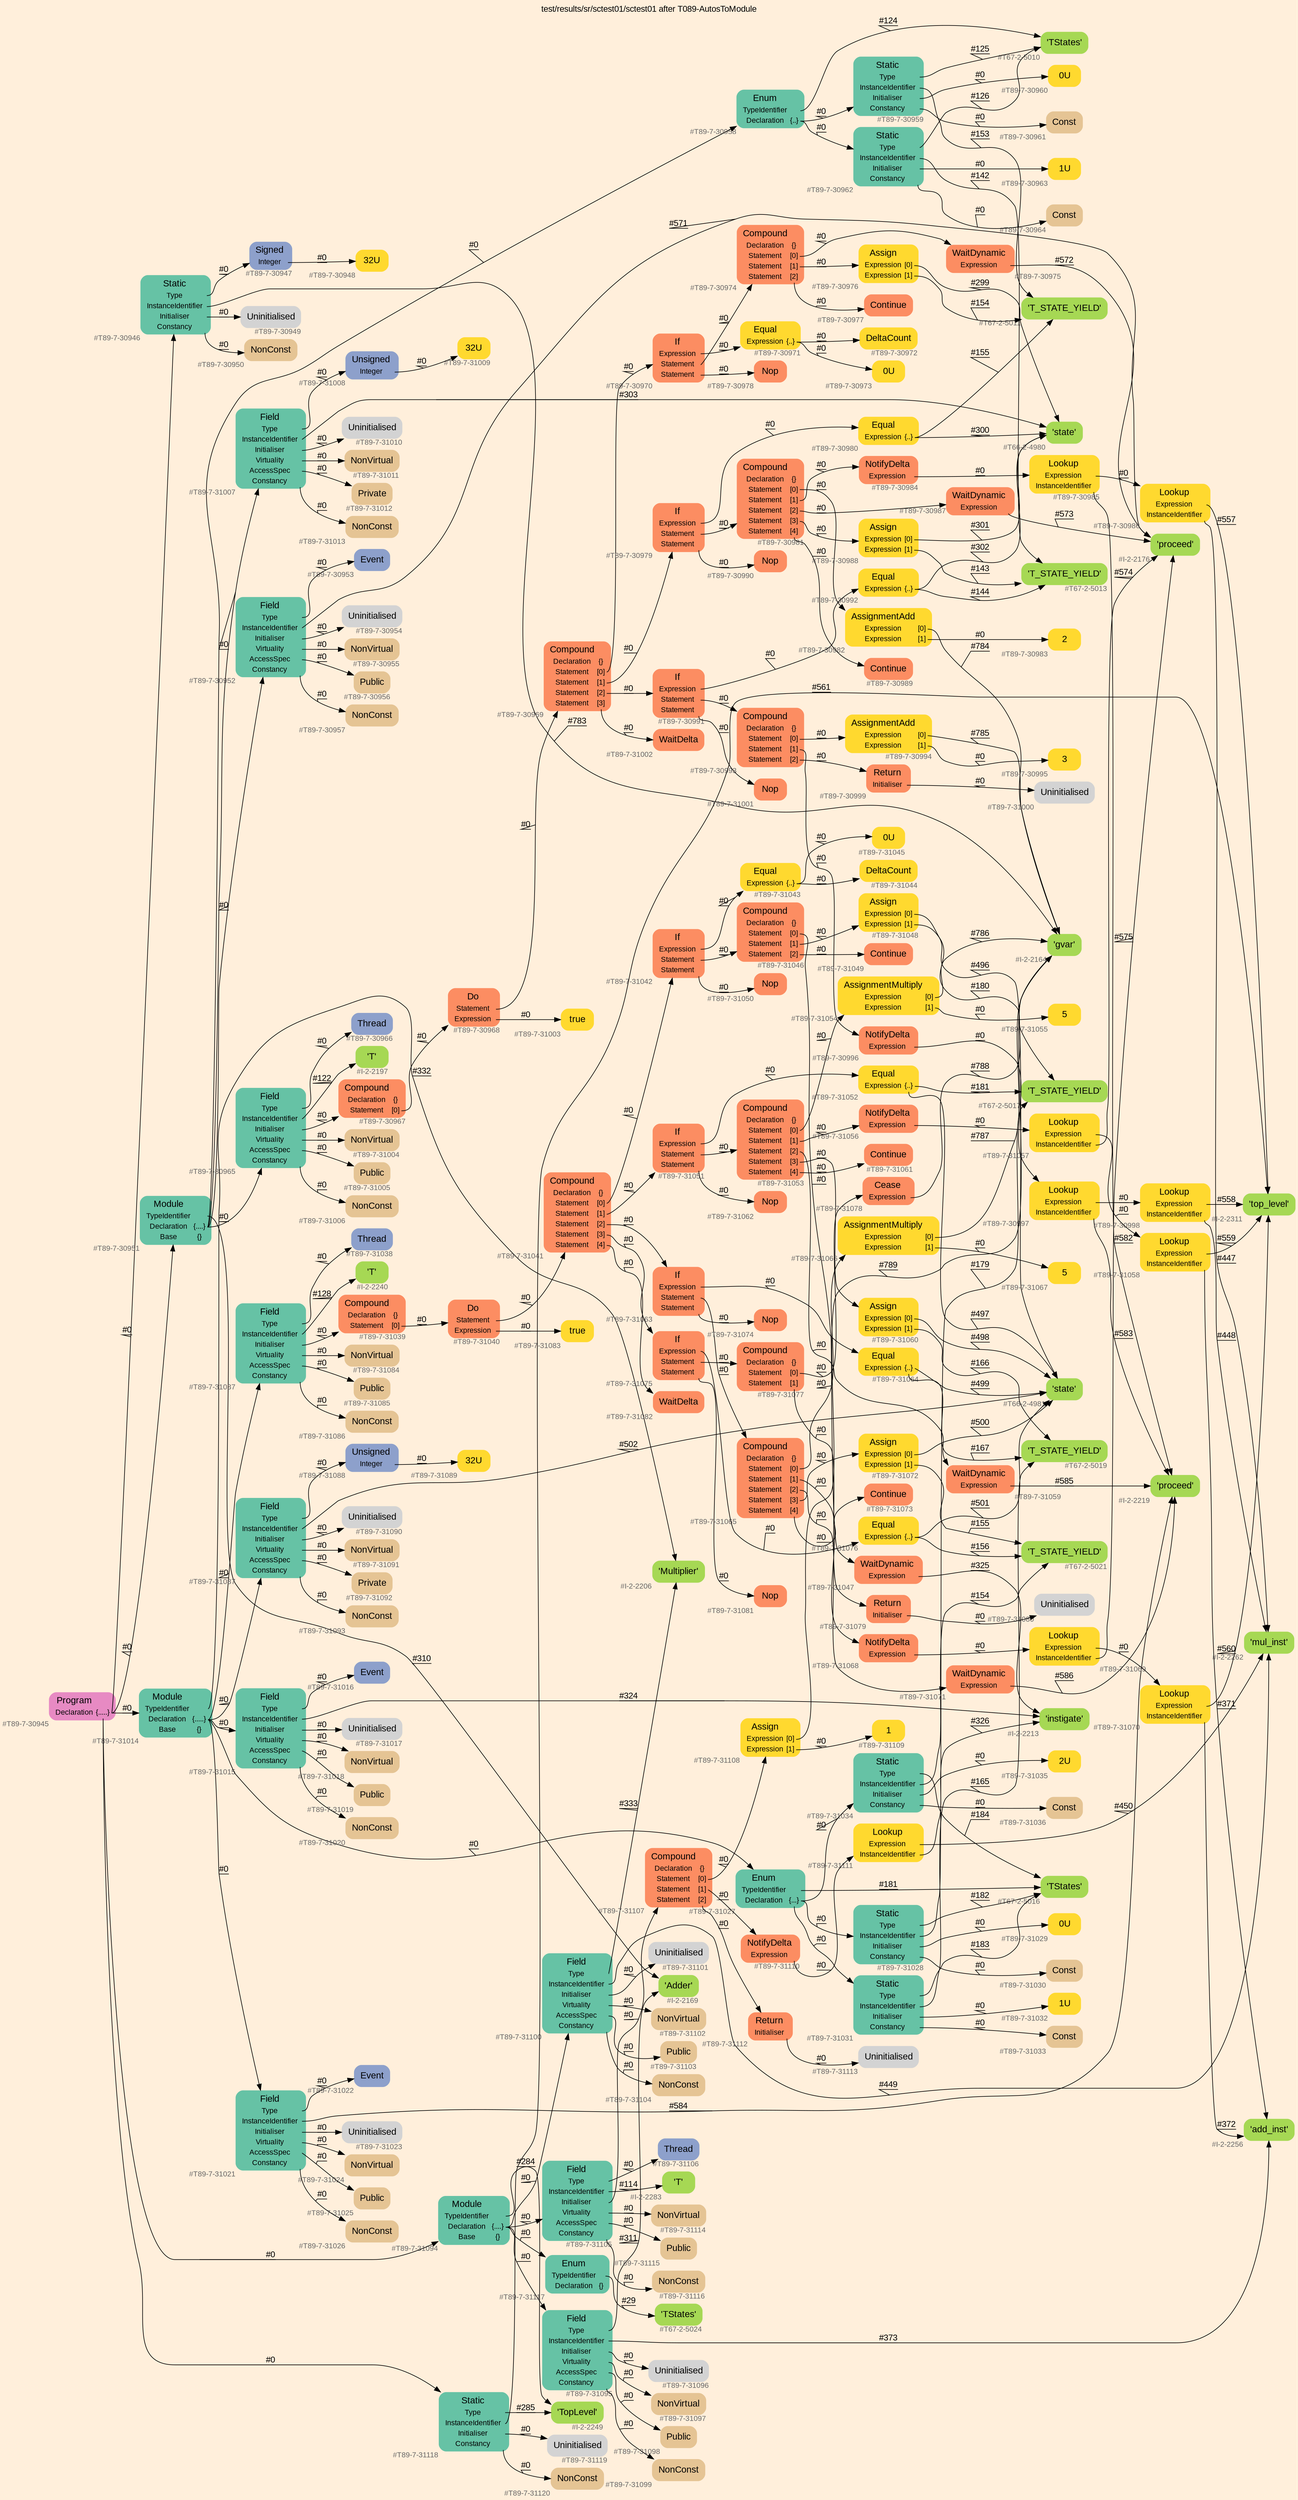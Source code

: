 digraph "test/results/sr/sctest01/sctest01 after T089-AutosToModule" {
label = "test/results/sr/sctest01/sctest01 after T089-AutosToModule"
labelloc = t
graph [
    rankdir = "LR"
    ranksep = 0.3
    bgcolor = antiquewhite1
    color = black
    fontcolor = black
    fontname = "Arial"
];
node [
    fontname = "Arial"
];
edge [
    fontname = "Arial"
];

// -------------------- node figure --------------------
// -------- block #T89-7-30945 ----------
"#T89-7-30945" [
    fillcolor = "/set28/4"
    xlabel = "#T89-7-30945"
    fontsize = "12"
    fontcolor = grey40
    shape = "plaintext"
    label = <<TABLE BORDER="0" CELLBORDER="0" CELLSPACING="0">
     <TR><TD><FONT COLOR="black" POINT-SIZE="15">Program</FONT></TD></TR>
     <TR><TD><FONT COLOR="black" POINT-SIZE="12">Declaration</FONT></TD><TD PORT="port0"><FONT COLOR="black" POINT-SIZE="12">{.....}</FONT></TD></TR>
    </TABLE>>
    style = "rounded,filled"
];

// -------- block #T89-7-30946 ----------
"#T89-7-30946" [
    fillcolor = "/set28/1"
    xlabel = "#T89-7-30946"
    fontsize = "12"
    fontcolor = grey40
    shape = "plaintext"
    label = <<TABLE BORDER="0" CELLBORDER="0" CELLSPACING="0">
     <TR><TD><FONT COLOR="black" POINT-SIZE="15">Static</FONT></TD></TR>
     <TR><TD><FONT COLOR="black" POINT-SIZE="12">Type</FONT></TD><TD PORT="port0"></TD></TR>
     <TR><TD><FONT COLOR="black" POINT-SIZE="12">InstanceIdentifier</FONT></TD><TD PORT="port1"></TD></TR>
     <TR><TD><FONT COLOR="black" POINT-SIZE="12">Initialiser</FONT></TD><TD PORT="port2"></TD></TR>
     <TR><TD><FONT COLOR="black" POINT-SIZE="12">Constancy</FONT></TD><TD PORT="port3"></TD></TR>
    </TABLE>>
    style = "rounded,filled"
];

// -------- block #T89-7-30947 ----------
"#T89-7-30947" [
    fillcolor = "/set28/3"
    xlabel = "#T89-7-30947"
    fontsize = "12"
    fontcolor = grey40
    shape = "plaintext"
    label = <<TABLE BORDER="0" CELLBORDER="0" CELLSPACING="0">
     <TR><TD><FONT COLOR="black" POINT-SIZE="15">Signed</FONT></TD></TR>
     <TR><TD><FONT COLOR="black" POINT-SIZE="12">Integer</FONT></TD><TD PORT="port0"></TD></TR>
    </TABLE>>
    style = "rounded,filled"
];

// -------- block #T89-7-30948 ----------
"#T89-7-30948" [
    fillcolor = "/set28/6"
    xlabel = "#T89-7-30948"
    fontsize = "12"
    fontcolor = grey40
    shape = "plaintext"
    label = <<TABLE BORDER="0" CELLBORDER="0" CELLSPACING="0">
     <TR><TD><FONT COLOR="black" POINT-SIZE="15">32U</FONT></TD></TR>
    </TABLE>>
    style = "rounded,filled"
];

// -------- block #I-2-2164 ----------
"#I-2-2164" [
    fillcolor = "/set28/5"
    xlabel = "#I-2-2164"
    fontsize = "12"
    fontcolor = grey40
    shape = "plaintext"
    label = <<TABLE BORDER="0" CELLBORDER="0" CELLSPACING="0">
     <TR><TD><FONT COLOR="black" POINT-SIZE="15">'gvar'</FONT></TD></TR>
    </TABLE>>
    style = "rounded,filled"
];

// -------- block #T89-7-30949 ----------
"#T89-7-30949" [
    xlabel = "#T89-7-30949"
    fontsize = "12"
    fontcolor = grey40
    shape = "plaintext"
    label = <<TABLE BORDER="0" CELLBORDER="0" CELLSPACING="0">
     <TR><TD><FONT COLOR="black" POINT-SIZE="15">Uninitialised</FONT></TD></TR>
    </TABLE>>
    style = "rounded,filled"
];

// -------- block #T89-7-30950 ----------
"#T89-7-30950" [
    fillcolor = "/set28/7"
    xlabel = "#T89-7-30950"
    fontsize = "12"
    fontcolor = grey40
    shape = "plaintext"
    label = <<TABLE BORDER="0" CELLBORDER="0" CELLSPACING="0">
     <TR><TD><FONT COLOR="black" POINT-SIZE="15">NonConst</FONT></TD></TR>
    </TABLE>>
    style = "rounded,filled"
];

// -------- block #T89-7-30951 ----------
"#T89-7-30951" [
    fillcolor = "/set28/1"
    xlabel = "#T89-7-30951"
    fontsize = "12"
    fontcolor = grey40
    shape = "plaintext"
    label = <<TABLE BORDER="0" CELLBORDER="0" CELLSPACING="0">
     <TR><TD><FONT COLOR="black" POINT-SIZE="15">Module</FONT></TD></TR>
     <TR><TD><FONT COLOR="black" POINT-SIZE="12">TypeIdentifier</FONT></TD><TD PORT="port0"></TD></TR>
     <TR><TD><FONT COLOR="black" POINT-SIZE="12">Declaration</FONT></TD><TD PORT="port1"><FONT COLOR="black" POINT-SIZE="12">{....}</FONT></TD></TR>
     <TR><TD><FONT COLOR="black" POINT-SIZE="12">Base</FONT></TD><TD PORT="port2"><FONT COLOR="black" POINT-SIZE="12">{}</FONT></TD></TR>
    </TABLE>>
    style = "rounded,filled"
];

// -------- block #I-2-2169 ----------
"#I-2-2169" [
    fillcolor = "/set28/5"
    xlabel = "#I-2-2169"
    fontsize = "12"
    fontcolor = grey40
    shape = "plaintext"
    label = <<TABLE BORDER="0" CELLBORDER="0" CELLSPACING="0">
     <TR><TD><FONT COLOR="black" POINT-SIZE="15">'Adder'</FONT></TD></TR>
    </TABLE>>
    style = "rounded,filled"
];

// -------- block #T89-7-30952 ----------
"#T89-7-30952" [
    fillcolor = "/set28/1"
    xlabel = "#T89-7-30952"
    fontsize = "12"
    fontcolor = grey40
    shape = "plaintext"
    label = <<TABLE BORDER="0" CELLBORDER="0" CELLSPACING="0">
     <TR><TD><FONT COLOR="black" POINT-SIZE="15">Field</FONT></TD></TR>
     <TR><TD><FONT COLOR="black" POINT-SIZE="12">Type</FONT></TD><TD PORT="port0"></TD></TR>
     <TR><TD><FONT COLOR="black" POINT-SIZE="12">InstanceIdentifier</FONT></TD><TD PORT="port1"></TD></TR>
     <TR><TD><FONT COLOR="black" POINT-SIZE="12">Initialiser</FONT></TD><TD PORT="port2"></TD></TR>
     <TR><TD><FONT COLOR="black" POINT-SIZE="12">Virtuality</FONT></TD><TD PORT="port3"></TD></TR>
     <TR><TD><FONT COLOR="black" POINT-SIZE="12">AccessSpec</FONT></TD><TD PORT="port4"></TD></TR>
     <TR><TD><FONT COLOR="black" POINT-SIZE="12">Constancy</FONT></TD><TD PORT="port5"></TD></TR>
    </TABLE>>
    style = "rounded,filled"
];

// -------- block #T89-7-30953 ----------
"#T89-7-30953" [
    fillcolor = "/set28/3"
    xlabel = "#T89-7-30953"
    fontsize = "12"
    fontcolor = grey40
    shape = "plaintext"
    label = <<TABLE BORDER="0" CELLBORDER="0" CELLSPACING="0">
     <TR><TD><FONT COLOR="black" POINT-SIZE="15">Event</FONT></TD></TR>
    </TABLE>>
    style = "rounded,filled"
];

// -------- block #I-2-2176 ----------
"#I-2-2176" [
    fillcolor = "/set28/5"
    xlabel = "#I-2-2176"
    fontsize = "12"
    fontcolor = grey40
    shape = "plaintext"
    label = <<TABLE BORDER="0" CELLBORDER="0" CELLSPACING="0">
     <TR><TD><FONT COLOR="black" POINT-SIZE="15">'proceed'</FONT></TD></TR>
    </TABLE>>
    style = "rounded,filled"
];

// -------- block #T89-7-30954 ----------
"#T89-7-30954" [
    xlabel = "#T89-7-30954"
    fontsize = "12"
    fontcolor = grey40
    shape = "plaintext"
    label = <<TABLE BORDER="0" CELLBORDER="0" CELLSPACING="0">
     <TR><TD><FONT COLOR="black" POINT-SIZE="15">Uninitialised</FONT></TD></TR>
    </TABLE>>
    style = "rounded,filled"
];

// -------- block #T89-7-30955 ----------
"#T89-7-30955" [
    fillcolor = "/set28/7"
    xlabel = "#T89-7-30955"
    fontsize = "12"
    fontcolor = grey40
    shape = "plaintext"
    label = <<TABLE BORDER="0" CELLBORDER="0" CELLSPACING="0">
     <TR><TD><FONT COLOR="black" POINT-SIZE="15">NonVirtual</FONT></TD></TR>
    </TABLE>>
    style = "rounded,filled"
];

// -------- block #T89-7-30956 ----------
"#T89-7-30956" [
    fillcolor = "/set28/7"
    xlabel = "#T89-7-30956"
    fontsize = "12"
    fontcolor = grey40
    shape = "plaintext"
    label = <<TABLE BORDER="0" CELLBORDER="0" CELLSPACING="0">
     <TR><TD><FONT COLOR="black" POINT-SIZE="15">Public</FONT></TD></TR>
    </TABLE>>
    style = "rounded,filled"
];

// -------- block #T89-7-30957 ----------
"#T89-7-30957" [
    fillcolor = "/set28/7"
    xlabel = "#T89-7-30957"
    fontsize = "12"
    fontcolor = grey40
    shape = "plaintext"
    label = <<TABLE BORDER="0" CELLBORDER="0" CELLSPACING="0">
     <TR><TD><FONT COLOR="black" POINT-SIZE="15">NonConst</FONT></TD></TR>
    </TABLE>>
    style = "rounded,filled"
];

// -------- block #T89-7-30958 ----------
"#T89-7-30958" [
    fillcolor = "/set28/1"
    xlabel = "#T89-7-30958"
    fontsize = "12"
    fontcolor = grey40
    shape = "plaintext"
    label = <<TABLE BORDER="0" CELLBORDER="0" CELLSPACING="0">
     <TR><TD><FONT COLOR="black" POINT-SIZE="15">Enum</FONT></TD></TR>
     <TR><TD><FONT COLOR="black" POINT-SIZE="12">TypeIdentifier</FONT></TD><TD PORT="port0"></TD></TR>
     <TR><TD><FONT COLOR="black" POINT-SIZE="12">Declaration</FONT></TD><TD PORT="port1"><FONT COLOR="black" POINT-SIZE="12">{..}</FONT></TD></TR>
    </TABLE>>
    style = "rounded,filled"
];

// -------- block #T67-2-5010 ----------
"#T67-2-5010" [
    fillcolor = "/set28/5"
    xlabel = "#T67-2-5010"
    fontsize = "12"
    fontcolor = grey40
    shape = "plaintext"
    label = <<TABLE BORDER="0" CELLBORDER="0" CELLSPACING="0">
     <TR><TD><FONT COLOR="black" POINT-SIZE="15">'TStates'</FONT></TD></TR>
    </TABLE>>
    style = "rounded,filled"
];

// -------- block #T89-7-30959 ----------
"#T89-7-30959" [
    fillcolor = "/set28/1"
    xlabel = "#T89-7-30959"
    fontsize = "12"
    fontcolor = grey40
    shape = "plaintext"
    label = <<TABLE BORDER="0" CELLBORDER="0" CELLSPACING="0">
     <TR><TD><FONT COLOR="black" POINT-SIZE="15">Static</FONT></TD></TR>
     <TR><TD><FONT COLOR="black" POINT-SIZE="12">Type</FONT></TD><TD PORT="port0"></TD></TR>
     <TR><TD><FONT COLOR="black" POINT-SIZE="12">InstanceIdentifier</FONT></TD><TD PORT="port1"></TD></TR>
     <TR><TD><FONT COLOR="black" POINT-SIZE="12">Initialiser</FONT></TD><TD PORT="port2"></TD></TR>
     <TR><TD><FONT COLOR="black" POINT-SIZE="12">Constancy</FONT></TD><TD PORT="port3"></TD></TR>
    </TABLE>>
    style = "rounded,filled"
];

// -------- block #T67-2-5011 ----------
"#T67-2-5011" [
    fillcolor = "/set28/5"
    xlabel = "#T67-2-5011"
    fontsize = "12"
    fontcolor = grey40
    shape = "plaintext"
    label = <<TABLE BORDER="0" CELLBORDER="0" CELLSPACING="0">
     <TR><TD><FONT COLOR="black" POINT-SIZE="15">'T_STATE_YIELD'</FONT></TD></TR>
    </TABLE>>
    style = "rounded,filled"
];

// -------- block #T89-7-30960 ----------
"#T89-7-30960" [
    fillcolor = "/set28/6"
    xlabel = "#T89-7-30960"
    fontsize = "12"
    fontcolor = grey40
    shape = "plaintext"
    label = <<TABLE BORDER="0" CELLBORDER="0" CELLSPACING="0">
     <TR><TD><FONT COLOR="black" POINT-SIZE="15">0U</FONT></TD></TR>
    </TABLE>>
    style = "rounded,filled"
];

// -------- block #T89-7-30961 ----------
"#T89-7-30961" [
    fillcolor = "/set28/7"
    xlabel = "#T89-7-30961"
    fontsize = "12"
    fontcolor = grey40
    shape = "plaintext"
    label = <<TABLE BORDER="0" CELLBORDER="0" CELLSPACING="0">
     <TR><TD><FONT COLOR="black" POINT-SIZE="15">Const</FONT></TD></TR>
    </TABLE>>
    style = "rounded,filled"
];

// -------- block #T89-7-30962 ----------
"#T89-7-30962" [
    fillcolor = "/set28/1"
    xlabel = "#T89-7-30962"
    fontsize = "12"
    fontcolor = grey40
    shape = "plaintext"
    label = <<TABLE BORDER="0" CELLBORDER="0" CELLSPACING="0">
     <TR><TD><FONT COLOR="black" POINT-SIZE="15">Static</FONT></TD></TR>
     <TR><TD><FONT COLOR="black" POINT-SIZE="12">Type</FONT></TD><TD PORT="port0"></TD></TR>
     <TR><TD><FONT COLOR="black" POINT-SIZE="12">InstanceIdentifier</FONT></TD><TD PORT="port1"></TD></TR>
     <TR><TD><FONT COLOR="black" POINT-SIZE="12">Initialiser</FONT></TD><TD PORT="port2"></TD></TR>
     <TR><TD><FONT COLOR="black" POINT-SIZE="12">Constancy</FONT></TD><TD PORT="port3"></TD></TR>
    </TABLE>>
    style = "rounded,filled"
];

// -------- block #T67-2-5013 ----------
"#T67-2-5013" [
    fillcolor = "/set28/5"
    xlabel = "#T67-2-5013"
    fontsize = "12"
    fontcolor = grey40
    shape = "plaintext"
    label = <<TABLE BORDER="0" CELLBORDER="0" CELLSPACING="0">
     <TR><TD><FONT COLOR="black" POINT-SIZE="15">'T_STATE_YIELD'</FONT></TD></TR>
    </TABLE>>
    style = "rounded,filled"
];

// -------- block #T89-7-30963 ----------
"#T89-7-30963" [
    fillcolor = "/set28/6"
    xlabel = "#T89-7-30963"
    fontsize = "12"
    fontcolor = grey40
    shape = "plaintext"
    label = <<TABLE BORDER="0" CELLBORDER="0" CELLSPACING="0">
     <TR><TD><FONT COLOR="black" POINT-SIZE="15">1U</FONT></TD></TR>
    </TABLE>>
    style = "rounded,filled"
];

// -------- block #T89-7-30964 ----------
"#T89-7-30964" [
    fillcolor = "/set28/7"
    xlabel = "#T89-7-30964"
    fontsize = "12"
    fontcolor = grey40
    shape = "plaintext"
    label = <<TABLE BORDER="0" CELLBORDER="0" CELLSPACING="0">
     <TR><TD><FONT COLOR="black" POINT-SIZE="15">Const</FONT></TD></TR>
    </TABLE>>
    style = "rounded,filled"
];

// -------- block #T89-7-30965 ----------
"#T89-7-30965" [
    fillcolor = "/set28/1"
    xlabel = "#T89-7-30965"
    fontsize = "12"
    fontcolor = grey40
    shape = "plaintext"
    label = <<TABLE BORDER="0" CELLBORDER="0" CELLSPACING="0">
     <TR><TD><FONT COLOR="black" POINT-SIZE="15">Field</FONT></TD></TR>
     <TR><TD><FONT COLOR="black" POINT-SIZE="12">Type</FONT></TD><TD PORT="port0"></TD></TR>
     <TR><TD><FONT COLOR="black" POINT-SIZE="12">InstanceIdentifier</FONT></TD><TD PORT="port1"></TD></TR>
     <TR><TD><FONT COLOR="black" POINT-SIZE="12">Initialiser</FONT></TD><TD PORT="port2"></TD></TR>
     <TR><TD><FONT COLOR="black" POINT-SIZE="12">Virtuality</FONT></TD><TD PORT="port3"></TD></TR>
     <TR><TD><FONT COLOR="black" POINT-SIZE="12">AccessSpec</FONT></TD><TD PORT="port4"></TD></TR>
     <TR><TD><FONT COLOR="black" POINT-SIZE="12">Constancy</FONT></TD><TD PORT="port5"></TD></TR>
    </TABLE>>
    style = "rounded,filled"
];

// -------- block #T89-7-30966 ----------
"#T89-7-30966" [
    fillcolor = "/set28/3"
    xlabel = "#T89-7-30966"
    fontsize = "12"
    fontcolor = grey40
    shape = "plaintext"
    label = <<TABLE BORDER="0" CELLBORDER="0" CELLSPACING="0">
     <TR><TD><FONT COLOR="black" POINT-SIZE="15">Thread</FONT></TD></TR>
    </TABLE>>
    style = "rounded,filled"
];

// -------- block #I-2-2197 ----------
"#I-2-2197" [
    fillcolor = "/set28/5"
    xlabel = "#I-2-2197"
    fontsize = "12"
    fontcolor = grey40
    shape = "plaintext"
    label = <<TABLE BORDER="0" CELLBORDER="0" CELLSPACING="0">
     <TR><TD><FONT COLOR="black" POINT-SIZE="15">'T'</FONT></TD></TR>
    </TABLE>>
    style = "rounded,filled"
];

// -------- block #T89-7-30967 ----------
"#T89-7-30967" [
    fillcolor = "/set28/2"
    xlabel = "#T89-7-30967"
    fontsize = "12"
    fontcolor = grey40
    shape = "plaintext"
    label = <<TABLE BORDER="0" CELLBORDER="0" CELLSPACING="0">
     <TR><TD><FONT COLOR="black" POINT-SIZE="15">Compound</FONT></TD></TR>
     <TR><TD><FONT COLOR="black" POINT-SIZE="12">Declaration</FONT></TD><TD PORT="port0"><FONT COLOR="black" POINT-SIZE="12">{}</FONT></TD></TR>
     <TR><TD><FONT COLOR="black" POINT-SIZE="12">Statement</FONT></TD><TD PORT="port1"><FONT COLOR="black" POINT-SIZE="12">[0]</FONT></TD></TR>
    </TABLE>>
    style = "rounded,filled"
];

// -------- block #T89-7-30968 ----------
"#T89-7-30968" [
    fillcolor = "/set28/2"
    xlabel = "#T89-7-30968"
    fontsize = "12"
    fontcolor = grey40
    shape = "plaintext"
    label = <<TABLE BORDER="0" CELLBORDER="0" CELLSPACING="0">
     <TR><TD><FONT COLOR="black" POINT-SIZE="15">Do</FONT></TD></TR>
     <TR><TD><FONT COLOR="black" POINT-SIZE="12">Statement</FONT></TD><TD PORT="port0"></TD></TR>
     <TR><TD><FONT COLOR="black" POINT-SIZE="12">Expression</FONT></TD><TD PORT="port1"></TD></TR>
    </TABLE>>
    style = "rounded,filled"
];

// -------- block #T89-7-30969 ----------
"#T89-7-30969" [
    fillcolor = "/set28/2"
    xlabel = "#T89-7-30969"
    fontsize = "12"
    fontcolor = grey40
    shape = "plaintext"
    label = <<TABLE BORDER="0" CELLBORDER="0" CELLSPACING="0">
     <TR><TD><FONT COLOR="black" POINT-SIZE="15">Compound</FONT></TD></TR>
     <TR><TD><FONT COLOR="black" POINT-SIZE="12">Declaration</FONT></TD><TD PORT="port0"><FONT COLOR="black" POINT-SIZE="12">{}</FONT></TD></TR>
     <TR><TD><FONT COLOR="black" POINT-SIZE="12">Statement</FONT></TD><TD PORT="port1"><FONT COLOR="black" POINT-SIZE="12">[0]</FONT></TD></TR>
     <TR><TD><FONT COLOR="black" POINT-SIZE="12">Statement</FONT></TD><TD PORT="port2"><FONT COLOR="black" POINT-SIZE="12">[1]</FONT></TD></TR>
     <TR><TD><FONT COLOR="black" POINT-SIZE="12">Statement</FONT></TD><TD PORT="port3"><FONT COLOR="black" POINT-SIZE="12">[2]</FONT></TD></TR>
     <TR><TD><FONT COLOR="black" POINT-SIZE="12">Statement</FONT></TD><TD PORT="port4"><FONT COLOR="black" POINT-SIZE="12">[3]</FONT></TD></TR>
    </TABLE>>
    style = "rounded,filled"
];

// -------- block #T89-7-30970 ----------
"#T89-7-30970" [
    fillcolor = "/set28/2"
    xlabel = "#T89-7-30970"
    fontsize = "12"
    fontcolor = grey40
    shape = "plaintext"
    label = <<TABLE BORDER="0" CELLBORDER="0" CELLSPACING="0">
     <TR><TD><FONT COLOR="black" POINT-SIZE="15">If</FONT></TD></TR>
     <TR><TD><FONT COLOR="black" POINT-SIZE="12">Expression</FONT></TD><TD PORT="port0"></TD></TR>
     <TR><TD><FONT COLOR="black" POINT-SIZE="12">Statement</FONT></TD><TD PORT="port1"></TD></TR>
     <TR><TD><FONT COLOR="black" POINT-SIZE="12">Statement</FONT></TD><TD PORT="port2"></TD></TR>
    </TABLE>>
    style = "rounded,filled"
];

// -------- block #T89-7-30971 ----------
"#T89-7-30971" [
    fillcolor = "/set28/6"
    xlabel = "#T89-7-30971"
    fontsize = "12"
    fontcolor = grey40
    shape = "plaintext"
    label = <<TABLE BORDER="0" CELLBORDER="0" CELLSPACING="0">
     <TR><TD><FONT COLOR="black" POINT-SIZE="15">Equal</FONT></TD></TR>
     <TR><TD><FONT COLOR="black" POINT-SIZE="12">Expression</FONT></TD><TD PORT="port0"><FONT COLOR="black" POINT-SIZE="12">{..}</FONT></TD></TR>
    </TABLE>>
    style = "rounded,filled"
];

// -------- block #T89-7-30972 ----------
"#T89-7-30972" [
    fillcolor = "/set28/6"
    xlabel = "#T89-7-30972"
    fontsize = "12"
    fontcolor = grey40
    shape = "plaintext"
    label = <<TABLE BORDER="0" CELLBORDER="0" CELLSPACING="0">
     <TR><TD><FONT COLOR="black" POINT-SIZE="15">DeltaCount</FONT></TD></TR>
    </TABLE>>
    style = "rounded,filled"
];

// -------- block #T89-7-30973 ----------
"#T89-7-30973" [
    fillcolor = "/set28/6"
    xlabel = "#T89-7-30973"
    fontsize = "12"
    fontcolor = grey40
    shape = "plaintext"
    label = <<TABLE BORDER="0" CELLBORDER="0" CELLSPACING="0">
     <TR><TD><FONT COLOR="black" POINT-SIZE="15">0U</FONT></TD></TR>
    </TABLE>>
    style = "rounded,filled"
];

// -------- block #T89-7-30974 ----------
"#T89-7-30974" [
    fillcolor = "/set28/2"
    xlabel = "#T89-7-30974"
    fontsize = "12"
    fontcolor = grey40
    shape = "plaintext"
    label = <<TABLE BORDER="0" CELLBORDER="0" CELLSPACING="0">
     <TR><TD><FONT COLOR="black" POINT-SIZE="15">Compound</FONT></TD></TR>
     <TR><TD><FONT COLOR="black" POINT-SIZE="12">Declaration</FONT></TD><TD PORT="port0"><FONT COLOR="black" POINT-SIZE="12">{}</FONT></TD></TR>
     <TR><TD><FONT COLOR="black" POINT-SIZE="12">Statement</FONT></TD><TD PORT="port1"><FONT COLOR="black" POINT-SIZE="12">[0]</FONT></TD></TR>
     <TR><TD><FONT COLOR="black" POINT-SIZE="12">Statement</FONT></TD><TD PORT="port2"><FONT COLOR="black" POINT-SIZE="12">[1]</FONT></TD></TR>
     <TR><TD><FONT COLOR="black" POINT-SIZE="12">Statement</FONT></TD><TD PORT="port3"><FONT COLOR="black" POINT-SIZE="12">[2]</FONT></TD></TR>
    </TABLE>>
    style = "rounded,filled"
];

// -------- block #T89-7-30975 ----------
"#T89-7-30975" [
    fillcolor = "/set28/2"
    xlabel = "#T89-7-30975"
    fontsize = "12"
    fontcolor = grey40
    shape = "plaintext"
    label = <<TABLE BORDER="0" CELLBORDER="0" CELLSPACING="0">
     <TR><TD><FONT COLOR="black" POINT-SIZE="15">WaitDynamic</FONT></TD></TR>
     <TR><TD><FONT COLOR="black" POINT-SIZE="12">Expression</FONT></TD><TD PORT="port0"></TD></TR>
    </TABLE>>
    style = "rounded,filled"
];

// -------- block #T89-7-30976 ----------
"#T89-7-30976" [
    fillcolor = "/set28/6"
    xlabel = "#T89-7-30976"
    fontsize = "12"
    fontcolor = grey40
    shape = "plaintext"
    label = <<TABLE BORDER="0" CELLBORDER="0" CELLSPACING="0">
     <TR><TD><FONT COLOR="black" POINT-SIZE="15">Assign</FONT></TD></TR>
     <TR><TD><FONT COLOR="black" POINT-SIZE="12">Expression</FONT></TD><TD PORT="port0"><FONT COLOR="black" POINT-SIZE="12">[0]</FONT></TD></TR>
     <TR><TD><FONT COLOR="black" POINT-SIZE="12">Expression</FONT></TD><TD PORT="port1"><FONT COLOR="black" POINT-SIZE="12">[1]</FONT></TD></TR>
    </TABLE>>
    style = "rounded,filled"
];

// -------- block #T66-2-4980 ----------
"#T66-2-4980" [
    fillcolor = "/set28/5"
    xlabel = "#T66-2-4980"
    fontsize = "12"
    fontcolor = grey40
    shape = "plaintext"
    label = <<TABLE BORDER="0" CELLBORDER="0" CELLSPACING="0">
     <TR><TD><FONT COLOR="black" POINT-SIZE="15">'state'</FONT></TD></TR>
    </TABLE>>
    style = "rounded,filled"
];

// -------- block #T89-7-30977 ----------
"#T89-7-30977" [
    fillcolor = "/set28/2"
    xlabel = "#T89-7-30977"
    fontsize = "12"
    fontcolor = grey40
    shape = "plaintext"
    label = <<TABLE BORDER="0" CELLBORDER="0" CELLSPACING="0">
     <TR><TD><FONT COLOR="black" POINT-SIZE="15">Continue</FONT></TD></TR>
    </TABLE>>
    style = "rounded,filled"
];

// -------- block #T89-7-30978 ----------
"#T89-7-30978" [
    fillcolor = "/set28/2"
    xlabel = "#T89-7-30978"
    fontsize = "12"
    fontcolor = grey40
    shape = "plaintext"
    label = <<TABLE BORDER="0" CELLBORDER="0" CELLSPACING="0">
     <TR><TD><FONT COLOR="black" POINT-SIZE="15">Nop</FONT></TD></TR>
    </TABLE>>
    style = "rounded,filled"
];

// -------- block #T89-7-30979 ----------
"#T89-7-30979" [
    fillcolor = "/set28/2"
    xlabel = "#T89-7-30979"
    fontsize = "12"
    fontcolor = grey40
    shape = "plaintext"
    label = <<TABLE BORDER="0" CELLBORDER="0" CELLSPACING="0">
     <TR><TD><FONT COLOR="black" POINT-SIZE="15">If</FONT></TD></TR>
     <TR><TD><FONT COLOR="black" POINT-SIZE="12">Expression</FONT></TD><TD PORT="port0"></TD></TR>
     <TR><TD><FONT COLOR="black" POINT-SIZE="12">Statement</FONT></TD><TD PORT="port1"></TD></TR>
     <TR><TD><FONT COLOR="black" POINT-SIZE="12">Statement</FONT></TD><TD PORT="port2"></TD></TR>
    </TABLE>>
    style = "rounded,filled"
];

// -------- block #T89-7-30980 ----------
"#T89-7-30980" [
    fillcolor = "/set28/6"
    xlabel = "#T89-7-30980"
    fontsize = "12"
    fontcolor = grey40
    shape = "plaintext"
    label = <<TABLE BORDER="0" CELLBORDER="0" CELLSPACING="0">
     <TR><TD><FONT COLOR="black" POINT-SIZE="15">Equal</FONT></TD></TR>
     <TR><TD><FONT COLOR="black" POINT-SIZE="12">Expression</FONT></TD><TD PORT="port0"><FONT COLOR="black" POINT-SIZE="12">{..}</FONT></TD></TR>
    </TABLE>>
    style = "rounded,filled"
];

// -------- block #T89-7-30981 ----------
"#T89-7-30981" [
    fillcolor = "/set28/2"
    xlabel = "#T89-7-30981"
    fontsize = "12"
    fontcolor = grey40
    shape = "plaintext"
    label = <<TABLE BORDER="0" CELLBORDER="0" CELLSPACING="0">
     <TR><TD><FONT COLOR="black" POINT-SIZE="15">Compound</FONT></TD></TR>
     <TR><TD><FONT COLOR="black" POINT-SIZE="12">Declaration</FONT></TD><TD PORT="port0"><FONT COLOR="black" POINT-SIZE="12">{}</FONT></TD></TR>
     <TR><TD><FONT COLOR="black" POINT-SIZE="12">Statement</FONT></TD><TD PORT="port1"><FONT COLOR="black" POINT-SIZE="12">[0]</FONT></TD></TR>
     <TR><TD><FONT COLOR="black" POINT-SIZE="12">Statement</FONT></TD><TD PORT="port2"><FONT COLOR="black" POINT-SIZE="12">[1]</FONT></TD></TR>
     <TR><TD><FONT COLOR="black" POINT-SIZE="12">Statement</FONT></TD><TD PORT="port3"><FONT COLOR="black" POINT-SIZE="12">[2]</FONT></TD></TR>
     <TR><TD><FONT COLOR="black" POINT-SIZE="12">Statement</FONT></TD><TD PORT="port4"><FONT COLOR="black" POINT-SIZE="12">[3]</FONT></TD></TR>
     <TR><TD><FONT COLOR="black" POINT-SIZE="12">Statement</FONT></TD><TD PORT="port5"><FONT COLOR="black" POINT-SIZE="12">[4]</FONT></TD></TR>
    </TABLE>>
    style = "rounded,filled"
];

// -------- block #T89-7-30982 ----------
"#T89-7-30982" [
    fillcolor = "/set28/6"
    xlabel = "#T89-7-30982"
    fontsize = "12"
    fontcolor = grey40
    shape = "plaintext"
    label = <<TABLE BORDER="0" CELLBORDER="0" CELLSPACING="0">
     <TR><TD><FONT COLOR="black" POINT-SIZE="15">AssignmentAdd</FONT></TD></TR>
     <TR><TD><FONT COLOR="black" POINT-SIZE="12">Expression</FONT></TD><TD PORT="port0"><FONT COLOR="black" POINT-SIZE="12">[0]</FONT></TD></TR>
     <TR><TD><FONT COLOR="black" POINT-SIZE="12">Expression</FONT></TD><TD PORT="port1"><FONT COLOR="black" POINT-SIZE="12">[1]</FONT></TD></TR>
    </TABLE>>
    style = "rounded,filled"
];

// -------- block #T89-7-30983 ----------
"#T89-7-30983" [
    fillcolor = "/set28/6"
    xlabel = "#T89-7-30983"
    fontsize = "12"
    fontcolor = grey40
    shape = "plaintext"
    label = <<TABLE BORDER="0" CELLBORDER="0" CELLSPACING="0">
     <TR><TD><FONT COLOR="black" POINT-SIZE="15">2</FONT></TD></TR>
    </TABLE>>
    style = "rounded,filled"
];

// -------- block #T89-7-30984 ----------
"#T89-7-30984" [
    fillcolor = "/set28/2"
    xlabel = "#T89-7-30984"
    fontsize = "12"
    fontcolor = grey40
    shape = "plaintext"
    label = <<TABLE BORDER="0" CELLBORDER="0" CELLSPACING="0">
     <TR><TD><FONT COLOR="black" POINT-SIZE="15">NotifyDelta</FONT></TD></TR>
     <TR><TD><FONT COLOR="black" POINT-SIZE="12">Expression</FONT></TD><TD PORT="port0"></TD></TR>
    </TABLE>>
    style = "rounded,filled"
];

// -------- block #T89-7-30985 ----------
"#T89-7-30985" [
    fillcolor = "/set28/6"
    xlabel = "#T89-7-30985"
    fontsize = "12"
    fontcolor = grey40
    shape = "plaintext"
    label = <<TABLE BORDER="0" CELLBORDER="0" CELLSPACING="0">
     <TR><TD><FONT COLOR="black" POINT-SIZE="15">Lookup</FONT></TD></TR>
     <TR><TD><FONT COLOR="black" POINT-SIZE="12">Expression</FONT></TD><TD PORT="port0"></TD></TR>
     <TR><TD><FONT COLOR="black" POINT-SIZE="12">InstanceIdentifier</FONT></TD><TD PORT="port1"></TD></TR>
    </TABLE>>
    style = "rounded,filled"
];

// -------- block #T89-7-30986 ----------
"#T89-7-30986" [
    fillcolor = "/set28/6"
    xlabel = "#T89-7-30986"
    fontsize = "12"
    fontcolor = grey40
    shape = "plaintext"
    label = <<TABLE BORDER="0" CELLBORDER="0" CELLSPACING="0">
     <TR><TD><FONT COLOR="black" POINT-SIZE="15">Lookup</FONT></TD></TR>
     <TR><TD><FONT COLOR="black" POINT-SIZE="12">Expression</FONT></TD><TD PORT="port0"></TD></TR>
     <TR><TD><FONT COLOR="black" POINT-SIZE="12">InstanceIdentifier</FONT></TD><TD PORT="port1"></TD></TR>
    </TABLE>>
    style = "rounded,filled"
];

// -------- block #I-2-2311 ----------
"#I-2-2311" [
    fillcolor = "/set28/5"
    xlabel = "#I-2-2311"
    fontsize = "12"
    fontcolor = grey40
    shape = "plaintext"
    label = <<TABLE BORDER="0" CELLBORDER="0" CELLSPACING="0">
     <TR><TD><FONT COLOR="black" POINT-SIZE="15">'top_level'</FONT></TD></TR>
    </TABLE>>
    style = "rounded,filled"
];

// -------- block #I-2-2262 ----------
"#I-2-2262" [
    fillcolor = "/set28/5"
    xlabel = "#I-2-2262"
    fontsize = "12"
    fontcolor = grey40
    shape = "plaintext"
    label = <<TABLE BORDER="0" CELLBORDER="0" CELLSPACING="0">
     <TR><TD><FONT COLOR="black" POINT-SIZE="15">'mul_inst'</FONT></TD></TR>
    </TABLE>>
    style = "rounded,filled"
];

// -------- block #I-2-2219 ----------
"#I-2-2219" [
    fillcolor = "/set28/5"
    xlabel = "#I-2-2219"
    fontsize = "12"
    fontcolor = grey40
    shape = "plaintext"
    label = <<TABLE BORDER="0" CELLBORDER="0" CELLSPACING="0">
     <TR><TD><FONT COLOR="black" POINT-SIZE="15">'proceed'</FONT></TD></TR>
    </TABLE>>
    style = "rounded,filled"
];

// -------- block #T89-7-30987 ----------
"#T89-7-30987" [
    fillcolor = "/set28/2"
    xlabel = "#T89-7-30987"
    fontsize = "12"
    fontcolor = grey40
    shape = "plaintext"
    label = <<TABLE BORDER="0" CELLBORDER="0" CELLSPACING="0">
     <TR><TD><FONT COLOR="black" POINT-SIZE="15">WaitDynamic</FONT></TD></TR>
     <TR><TD><FONT COLOR="black" POINT-SIZE="12">Expression</FONT></TD><TD PORT="port0"></TD></TR>
    </TABLE>>
    style = "rounded,filled"
];

// -------- block #T89-7-30988 ----------
"#T89-7-30988" [
    fillcolor = "/set28/6"
    xlabel = "#T89-7-30988"
    fontsize = "12"
    fontcolor = grey40
    shape = "plaintext"
    label = <<TABLE BORDER="0" CELLBORDER="0" CELLSPACING="0">
     <TR><TD><FONT COLOR="black" POINT-SIZE="15">Assign</FONT></TD></TR>
     <TR><TD><FONT COLOR="black" POINT-SIZE="12">Expression</FONT></TD><TD PORT="port0"><FONT COLOR="black" POINT-SIZE="12">[0]</FONT></TD></TR>
     <TR><TD><FONT COLOR="black" POINT-SIZE="12">Expression</FONT></TD><TD PORT="port1"><FONT COLOR="black" POINT-SIZE="12">[1]</FONT></TD></TR>
    </TABLE>>
    style = "rounded,filled"
];

// -------- block #T89-7-30989 ----------
"#T89-7-30989" [
    fillcolor = "/set28/2"
    xlabel = "#T89-7-30989"
    fontsize = "12"
    fontcolor = grey40
    shape = "plaintext"
    label = <<TABLE BORDER="0" CELLBORDER="0" CELLSPACING="0">
     <TR><TD><FONT COLOR="black" POINT-SIZE="15">Continue</FONT></TD></TR>
    </TABLE>>
    style = "rounded,filled"
];

// -------- block #T89-7-30990 ----------
"#T89-7-30990" [
    fillcolor = "/set28/2"
    xlabel = "#T89-7-30990"
    fontsize = "12"
    fontcolor = grey40
    shape = "plaintext"
    label = <<TABLE BORDER="0" CELLBORDER="0" CELLSPACING="0">
     <TR><TD><FONT COLOR="black" POINT-SIZE="15">Nop</FONT></TD></TR>
    </TABLE>>
    style = "rounded,filled"
];

// -------- block #T89-7-30991 ----------
"#T89-7-30991" [
    fillcolor = "/set28/2"
    xlabel = "#T89-7-30991"
    fontsize = "12"
    fontcolor = grey40
    shape = "plaintext"
    label = <<TABLE BORDER="0" CELLBORDER="0" CELLSPACING="0">
     <TR><TD><FONT COLOR="black" POINT-SIZE="15">If</FONT></TD></TR>
     <TR><TD><FONT COLOR="black" POINT-SIZE="12">Expression</FONT></TD><TD PORT="port0"></TD></TR>
     <TR><TD><FONT COLOR="black" POINT-SIZE="12">Statement</FONT></TD><TD PORT="port1"></TD></TR>
     <TR><TD><FONT COLOR="black" POINT-SIZE="12">Statement</FONT></TD><TD PORT="port2"></TD></TR>
    </TABLE>>
    style = "rounded,filled"
];

// -------- block #T89-7-30992 ----------
"#T89-7-30992" [
    fillcolor = "/set28/6"
    xlabel = "#T89-7-30992"
    fontsize = "12"
    fontcolor = grey40
    shape = "plaintext"
    label = <<TABLE BORDER="0" CELLBORDER="0" CELLSPACING="0">
     <TR><TD><FONT COLOR="black" POINT-SIZE="15">Equal</FONT></TD></TR>
     <TR><TD><FONT COLOR="black" POINT-SIZE="12">Expression</FONT></TD><TD PORT="port0"><FONT COLOR="black" POINT-SIZE="12">{..}</FONT></TD></TR>
    </TABLE>>
    style = "rounded,filled"
];

// -------- block #T89-7-30993 ----------
"#T89-7-30993" [
    fillcolor = "/set28/2"
    xlabel = "#T89-7-30993"
    fontsize = "12"
    fontcolor = grey40
    shape = "plaintext"
    label = <<TABLE BORDER="0" CELLBORDER="0" CELLSPACING="0">
     <TR><TD><FONT COLOR="black" POINT-SIZE="15">Compound</FONT></TD></TR>
     <TR><TD><FONT COLOR="black" POINT-SIZE="12">Declaration</FONT></TD><TD PORT="port0"><FONT COLOR="black" POINT-SIZE="12">{}</FONT></TD></TR>
     <TR><TD><FONT COLOR="black" POINT-SIZE="12">Statement</FONT></TD><TD PORT="port1"><FONT COLOR="black" POINT-SIZE="12">[0]</FONT></TD></TR>
     <TR><TD><FONT COLOR="black" POINT-SIZE="12">Statement</FONT></TD><TD PORT="port2"><FONT COLOR="black" POINT-SIZE="12">[1]</FONT></TD></TR>
     <TR><TD><FONT COLOR="black" POINT-SIZE="12">Statement</FONT></TD><TD PORT="port3"><FONT COLOR="black" POINT-SIZE="12">[2]</FONT></TD></TR>
    </TABLE>>
    style = "rounded,filled"
];

// -------- block #T89-7-30994 ----------
"#T89-7-30994" [
    fillcolor = "/set28/6"
    xlabel = "#T89-7-30994"
    fontsize = "12"
    fontcolor = grey40
    shape = "plaintext"
    label = <<TABLE BORDER="0" CELLBORDER="0" CELLSPACING="0">
     <TR><TD><FONT COLOR="black" POINT-SIZE="15">AssignmentAdd</FONT></TD></TR>
     <TR><TD><FONT COLOR="black" POINT-SIZE="12">Expression</FONT></TD><TD PORT="port0"><FONT COLOR="black" POINT-SIZE="12">[0]</FONT></TD></TR>
     <TR><TD><FONT COLOR="black" POINT-SIZE="12">Expression</FONT></TD><TD PORT="port1"><FONT COLOR="black" POINT-SIZE="12">[1]</FONT></TD></TR>
    </TABLE>>
    style = "rounded,filled"
];

// -------- block #T89-7-30995 ----------
"#T89-7-30995" [
    fillcolor = "/set28/6"
    xlabel = "#T89-7-30995"
    fontsize = "12"
    fontcolor = grey40
    shape = "plaintext"
    label = <<TABLE BORDER="0" CELLBORDER="0" CELLSPACING="0">
     <TR><TD><FONT COLOR="black" POINT-SIZE="15">3</FONT></TD></TR>
    </TABLE>>
    style = "rounded,filled"
];

// -------- block #T89-7-30996 ----------
"#T89-7-30996" [
    fillcolor = "/set28/2"
    xlabel = "#T89-7-30996"
    fontsize = "12"
    fontcolor = grey40
    shape = "plaintext"
    label = <<TABLE BORDER="0" CELLBORDER="0" CELLSPACING="0">
     <TR><TD><FONT COLOR="black" POINT-SIZE="15">NotifyDelta</FONT></TD></TR>
     <TR><TD><FONT COLOR="black" POINT-SIZE="12">Expression</FONT></TD><TD PORT="port0"></TD></TR>
    </TABLE>>
    style = "rounded,filled"
];

// -------- block #T89-7-30997 ----------
"#T89-7-30997" [
    fillcolor = "/set28/6"
    xlabel = "#T89-7-30997"
    fontsize = "12"
    fontcolor = grey40
    shape = "plaintext"
    label = <<TABLE BORDER="0" CELLBORDER="0" CELLSPACING="0">
     <TR><TD><FONT COLOR="black" POINT-SIZE="15">Lookup</FONT></TD></TR>
     <TR><TD><FONT COLOR="black" POINT-SIZE="12">Expression</FONT></TD><TD PORT="port0"></TD></TR>
     <TR><TD><FONT COLOR="black" POINT-SIZE="12">InstanceIdentifier</FONT></TD><TD PORT="port1"></TD></TR>
    </TABLE>>
    style = "rounded,filled"
];

// -------- block #T89-7-30998 ----------
"#T89-7-30998" [
    fillcolor = "/set28/6"
    xlabel = "#T89-7-30998"
    fontsize = "12"
    fontcolor = grey40
    shape = "plaintext"
    label = <<TABLE BORDER="0" CELLBORDER="0" CELLSPACING="0">
     <TR><TD><FONT COLOR="black" POINT-SIZE="15">Lookup</FONT></TD></TR>
     <TR><TD><FONT COLOR="black" POINT-SIZE="12">Expression</FONT></TD><TD PORT="port0"></TD></TR>
     <TR><TD><FONT COLOR="black" POINT-SIZE="12">InstanceIdentifier</FONT></TD><TD PORT="port1"></TD></TR>
    </TABLE>>
    style = "rounded,filled"
];

// -------- block #T89-7-30999 ----------
"#T89-7-30999" [
    fillcolor = "/set28/2"
    xlabel = "#T89-7-30999"
    fontsize = "12"
    fontcolor = grey40
    shape = "plaintext"
    label = <<TABLE BORDER="0" CELLBORDER="0" CELLSPACING="0">
     <TR><TD><FONT COLOR="black" POINT-SIZE="15">Return</FONT></TD></TR>
     <TR><TD><FONT COLOR="black" POINT-SIZE="12">Initialiser</FONT></TD><TD PORT="port0"></TD></TR>
    </TABLE>>
    style = "rounded,filled"
];

// -------- block #T89-7-31000 ----------
"#T89-7-31000" [
    xlabel = "#T89-7-31000"
    fontsize = "12"
    fontcolor = grey40
    shape = "plaintext"
    label = <<TABLE BORDER="0" CELLBORDER="0" CELLSPACING="0">
     <TR><TD><FONT COLOR="black" POINT-SIZE="15">Uninitialised</FONT></TD></TR>
    </TABLE>>
    style = "rounded,filled"
];

// -------- block #T89-7-31001 ----------
"#T89-7-31001" [
    fillcolor = "/set28/2"
    xlabel = "#T89-7-31001"
    fontsize = "12"
    fontcolor = grey40
    shape = "plaintext"
    label = <<TABLE BORDER="0" CELLBORDER="0" CELLSPACING="0">
     <TR><TD><FONT COLOR="black" POINT-SIZE="15">Nop</FONT></TD></TR>
    </TABLE>>
    style = "rounded,filled"
];

// -------- block #T89-7-31002 ----------
"#T89-7-31002" [
    fillcolor = "/set28/2"
    xlabel = "#T89-7-31002"
    fontsize = "12"
    fontcolor = grey40
    shape = "plaintext"
    label = <<TABLE BORDER="0" CELLBORDER="0" CELLSPACING="0">
     <TR><TD><FONT COLOR="black" POINT-SIZE="15">WaitDelta</FONT></TD></TR>
    </TABLE>>
    style = "rounded,filled"
];

// -------- block #T89-7-31003 ----------
"#T89-7-31003" [
    fillcolor = "/set28/6"
    xlabel = "#T89-7-31003"
    fontsize = "12"
    fontcolor = grey40
    shape = "plaintext"
    label = <<TABLE BORDER="0" CELLBORDER="0" CELLSPACING="0">
     <TR><TD><FONT COLOR="black" POINT-SIZE="15">true</FONT></TD></TR>
    </TABLE>>
    style = "rounded,filled"
];

// -------- block #T89-7-31004 ----------
"#T89-7-31004" [
    fillcolor = "/set28/7"
    xlabel = "#T89-7-31004"
    fontsize = "12"
    fontcolor = grey40
    shape = "plaintext"
    label = <<TABLE BORDER="0" CELLBORDER="0" CELLSPACING="0">
     <TR><TD><FONT COLOR="black" POINT-SIZE="15">NonVirtual</FONT></TD></TR>
    </TABLE>>
    style = "rounded,filled"
];

// -------- block #T89-7-31005 ----------
"#T89-7-31005" [
    fillcolor = "/set28/7"
    xlabel = "#T89-7-31005"
    fontsize = "12"
    fontcolor = grey40
    shape = "plaintext"
    label = <<TABLE BORDER="0" CELLBORDER="0" CELLSPACING="0">
     <TR><TD><FONT COLOR="black" POINT-SIZE="15">Public</FONT></TD></TR>
    </TABLE>>
    style = "rounded,filled"
];

// -------- block #T89-7-31006 ----------
"#T89-7-31006" [
    fillcolor = "/set28/7"
    xlabel = "#T89-7-31006"
    fontsize = "12"
    fontcolor = grey40
    shape = "plaintext"
    label = <<TABLE BORDER="0" CELLBORDER="0" CELLSPACING="0">
     <TR><TD><FONT COLOR="black" POINT-SIZE="15">NonConst</FONT></TD></TR>
    </TABLE>>
    style = "rounded,filled"
];

// -------- block #T89-7-31007 ----------
"#T89-7-31007" [
    fillcolor = "/set28/1"
    xlabel = "#T89-7-31007"
    fontsize = "12"
    fontcolor = grey40
    shape = "plaintext"
    label = <<TABLE BORDER="0" CELLBORDER="0" CELLSPACING="0">
     <TR><TD><FONT COLOR="black" POINT-SIZE="15">Field</FONT></TD></TR>
     <TR><TD><FONT COLOR="black" POINT-SIZE="12">Type</FONT></TD><TD PORT="port0"></TD></TR>
     <TR><TD><FONT COLOR="black" POINT-SIZE="12">InstanceIdentifier</FONT></TD><TD PORT="port1"></TD></TR>
     <TR><TD><FONT COLOR="black" POINT-SIZE="12">Initialiser</FONT></TD><TD PORT="port2"></TD></TR>
     <TR><TD><FONT COLOR="black" POINT-SIZE="12">Virtuality</FONT></TD><TD PORT="port3"></TD></TR>
     <TR><TD><FONT COLOR="black" POINT-SIZE="12">AccessSpec</FONT></TD><TD PORT="port4"></TD></TR>
     <TR><TD><FONT COLOR="black" POINT-SIZE="12">Constancy</FONT></TD><TD PORT="port5"></TD></TR>
    </TABLE>>
    style = "rounded,filled"
];

// -------- block #T89-7-31008 ----------
"#T89-7-31008" [
    fillcolor = "/set28/3"
    xlabel = "#T89-7-31008"
    fontsize = "12"
    fontcolor = grey40
    shape = "plaintext"
    label = <<TABLE BORDER="0" CELLBORDER="0" CELLSPACING="0">
     <TR><TD><FONT COLOR="black" POINT-SIZE="15">Unsigned</FONT></TD></TR>
     <TR><TD><FONT COLOR="black" POINT-SIZE="12">Integer</FONT></TD><TD PORT="port0"></TD></TR>
    </TABLE>>
    style = "rounded,filled"
];

// -------- block #T89-7-31009 ----------
"#T89-7-31009" [
    fillcolor = "/set28/6"
    xlabel = "#T89-7-31009"
    fontsize = "12"
    fontcolor = grey40
    shape = "plaintext"
    label = <<TABLE BORDER="0" CELLBORDER="0" CELLSPACING="0">
     <TR><TD><FONT COLOR="black" POINT-SIZE="15">32U</FONT></TD></TR>
    </TABLE>>
    style = "rounded,filled"
];

// -------- block #T89-7-31010 ----------
"#T89-7-31010" [
    xlabel = "#T89-7-31010"
    fontsize = "12"
    fontcolor = grey40
    shape = "plaintext"
    label = <<TABLE BORDER="0" CELLBORDER="0" CELLSPACING="0">
     <TR><TD><FONT COLOR="black" POINT-SIZE="15">Uninitialised</FONT></TD></TR>
    </TABLE>>
    style = "rounded,filled"
];

// -------- block #T89-7-31011 ----------
"#T89-7-31011" [
    fillcolor = "/set28/7"
    xlabel = "#T89-7-31011"
    fontsize = "12"
    fontcolor = grey40
    shape = "plaintext"
    label = <<TABLE BORDER="0" CELLBORDER="0" CELLSPACING="0">
     <TR><TD><FONT COLOR="black" POINT-SIZE="15">NonVirtual</FONT></TD></TR>
    </TABLE>>
    style = "rounded,filled"
];

// -------- block #T89-7-31012 ----------
"#T89-7-31012" [
    fillcolor = "/set28/7"
    xlabel = "#T89-7-31012"
    fontsize = "12"
    fontcolor = grey40
    shape = "plaintext"
    label = <<TABLE BORDER="0" CELLBORDER="0" CELLSPACING="0">
     <TR><TD><FONT COLOR="black" POINT-SIZE="15">Private</FONT></TD></TR>
    </TABLE>>
    style = "rounded,filled"
];

// -------- block #T89-7-31013 ----------
"#T89-7-31013" [
    fillcolor = "/set28/7"
    xlabel = "#T89-7-31013"
    fontsize = "12"
    fontcolor = grey40
    shape = "plaintext"
    label = <<TABLE BORDER="0" CELLBORDER="0" CELLSPACING="0">
     <TR><TD><FONT COLOR="black" POINT-SIZE="15">NonConst</FONT></TD></TR>
    </TABLE>>
    style = "rounded,filled"
];

// -------- block #T89-7-31014 ----------
"#T89-7-31014" [
    fillcolor = "/set28/1"
    xlabel = "#T89-7-31014"
    fontsize = "12"
    fontcolor = grey40
    shape = "plaintext"
    label = <<TABLE BORDER="0" CELLBORDER="0" CELLSPACING="0">
     <TR><TD><FONT COLOR="black" POINT-SIZE="15">Module</FONT></TD></TR>
     <TR><TD><FONT COLOR="black" POINT-SIZE="12">TypeIdentifier</FONT></TD><TD PORT="port0"></TD></TR>
     <TR><TD><FONT COLOR="black" POINT-SIZE="12">Declaration</FONT></TD><TD PORT="port1"><FONT COLOR="black" POINT-SIZE="12">{.....}</FONT></TD></TR>
     <TR><TD><FONT COLOR="black" POINT-SIZE="12">Base</FONT></TD><TD PORT="port2"><FONT COLOR="black" POINT-SIZE="12">{}</FONT></TD></TR>
    </TABLE>>
    style = "rounded,filled"
];

// -------- block #I-2-2206 ----------
"#I-2-2206" [
    fillcolor = "/set28/5"
    xlabel = "#I-2-2206"
    fontsize = "12"
    fontcolor = grey40
    shape = "plaintext"
    label = <<TABLE BORDER="0" CELLBORDER="0" CELLSPACING="0">
     <TR><TD><FONT COLOR="black" POINT-SIZE="15">'Multiplier'</FONT></TD></TR>
    </TABLE>>
    style = "rounded,filled"
];

// -------- block #T89-7-31015 ----------
"#T89-7-31015" [
    fillcolor = "/set28/1"
    xlabel = "#T89-7-31015"
    fontsize = "12"
    fontcolor = grey40
    shape = "plaintext"
    label = <<TABLE BORDER="0" CELLBORDER="0" CELLSPACING="0">
     <TR><TD><FONT COLOR="black" POINT-SIZE="15">Field</FONT></TD></TR>
     <TR><TD><FONT COLOR="black" POINT-SIZE="12">Type</FONT></TD><TD PORT="port0"></TD></TR>
     <TR><TD><FONT COLOR="black" POINT-SIZE="12">InstanceIdentifier</FONT></TD><TD PORT="port1"></TD></TR>
     <TR><TD><FONT COLOR="black" POINT-SIZE="12">Initialiser</FONT></TD><TD PORT="port2"></TD></TR>
     <TR><TD><FONT COLOR="black" POINT-SIZE="12">Virtuality</FONT></TD><TD PORT="port3"></TD></TR>
     <TR><TD><FONT COLOR="black" POINT-SIZE="12">AccessSpec</FONT></TD><TD PORT="port4"></TD></TR>
     <TR><TD><FONT COLOR="black" POINT-SIZE="12">Constancy</FONT></TD><TD PORT="port5"></TD></TR>
    </TABLE>>
    style = "rounded,filled"
];

// -------- block #T89-7-31016 ----------
"#T89-7-31016" [
    fillcolor = "/set28/3"
    xlabel = "#T89-7-31016"
    fontsize = "12"
    fontcolor = grey40
    shape = "plaintext"
    label = <<TABLE BORDER="0" CELLBORDER="0" CELLSPACING="0">
     <TR><TD><FONT COLOR="black" POINT-SIZE="15">Event</FONT></TD></TR>
    </TABLE>>
    style = "rounded,filled"
];

// -------- block #I-2-2213 ----------
"#I-2-2213" [
    fillcolor = "/set28/5"
    xlabel = "#I-2-2213"
    fontsize = "12"
    fontcolor = grey40
    shape = "plaintext"
    label = <<TABLE BORDER="0" CELLBORDER="0" CELLSPACING="0">
     <TR><TD><FONT COLOR="black" POINT-SIZE="15">'instigate'</FONT></TD></TR>
    </TABLE>>
    style = "rounded,filled"
];

// -------- block #T89-7-31017 ----------
"#T89-7-31017" [
    xlabel = "#T89-7-31017"
    fontsize = "12"
    fontcolor = grey40
    shape = "plaintext"
    label = <<TABLE BORDER="0" CELLBORDER="0" CELLSPACING="0">
     <TR><TD><FONT COLOR="black" POINT-SIZE="15">Uninitialised</FONT></TD></TR>
    </TABLE>>
    style = "rounded,filled"
];

// -------- block #T89-7-31018 ----------
"#T89-7-31018" [
    fillcolor = "/set28/7"
    xlabel = "#T89-7-31018"
    fontsize = "12"
    fontcolor = grey40
    shape = "plaintext"
    label = <<TABLE BORDER="0" CELLBORDER="0" CELLSPACING="0">
     <TR><TD><FONT COLOR="black" POINT-SIZE="15">NonVirtual</FONT></TD></TR>
    </TABLE>>
    style = "rounded,filled"
];

// -------- block #T89-7-31019 ----------
"#T89-7-31019" [
    fillcolor = "/set28/7"
    xlabel = "#T89-7-31019"
    fontsize = "12"
    fontcolor = grey40
    shape = "plaintext"
    label = <<TABLE BORDER="0" CELLBORDER="0" CELLSPACING="0">
     <TR><TD><FONT COLOR="black" POINT-SIZE="15">Public</FONT></TD></TR>
    </TABLE>>
    style = "rounded,filled"
];

// -------- block #T89-7-31020 ----------
"#T89-7-31020" [
    fillcolor = "/set28/7"
    xlabel = "#T89-7-31020"
    fontsize = "12"
    fontcolor = grey40
    shape = "plaintext"
    label = <<TABLE BORDER="0" CELLBORDER="0" CELLSPACING="0">
     <TR><TD><FONT COLOR="black" POINT-SIZE="15">NonConst</FONT></TD></TR>
    </TABLE>>
    style = "rounded,filled"
];

// -------- block #T89-7-31021 ----------
"#T89-7-31021" [
    fillcolor = "/set28/1"
    xlabel = "#T89-7-31021"
    fontsize = "12"
    fontcolor = grey40
    shape = "plaintext"
    label = <<TABLE BORDER="0" CELLBORDER="0" CELLSPACING="0">
     <TR><TD><FONT COLOR="black" POINT-SIZE="15">Field</FONT></TD></TR>
     <TR><TD><FONT COLOR="black" POINT-SIZE="12">Type</FONT></TD><TD PORT="port0"></TD></TR>
     <TR><TD><FONT COLOR="black" POINT-SIZE="12">InstanceIdentifier</FONT></TD><TD PORT="port1"></TD></TR>
     <TR><TD><FONT COLOR="black" POINT-SIZE="12">Initialiser</FONT></TD><TD PORT="port2"></TD></TR>
     <TR><TD><FONT COLOR="black" POINT-SIZE="12">Virtuality</FONT></TD><TD PORT="port3"></TD></TR>
     <TR><TD><FONT COLOR="black" POINT-SIZE="12">AccessSpec</FONT></TD><TD PORT="port4"></TD></TR>
     <TR><TD><FONT COLOR="black" POINT-SIZE="12">Constancy</FONT></TD><TD PORT="port5"></TD></TR>
    </TABLE>>
    style = "rounded,filled"
];

// -------- block #T89-7-31022 ----------
"#T89-7-31022" [
    fillcolor = "/set28/3"
    xlabel = "#T89-7-31022"
    fontsize = "12"
    fontcolor = grey40
    shape = "plaintext"
    label = <<TABLE BORDER="0" CELLBORDER="0" CELLSPACING="0">
     <TR><TD><FONT COLOR="black" POINT-SIZE="15">Event</FONT></TD></TR>
    </TABLE>>
    style = "rounded,filled"
];

// -------- block #T89-7-31023 ----------
"#T89-7-31023" [
    xlabel = "#T89-7-31023"
    fontsize = "12"
    fontcolor = grey40
    shape = "plaintext"
    label = <<TABLE BORDER="0" CELLBORDER="0" CELLSPACING="0">
     <TR><TD><FONT COLOR="black" POINT-SIZE="15">Uninitialised</FONT></TD></TR>
    </TABLE>>
    style = "rounded,filled"
];

// -------- block #T89-7-31024 ----------
"#T89-7-31024" [
    fillcolor = "/set28/7"
    xlabel = "#T89-7-31024"
    fontsize = "12"
    fontcolor = grey40
    shape = "plaintext"
    label = <<TABLE BORDER="0" CELLBORDER="0" CELLSPACING="0">
     <TR><TD><FONT COLOR="black" POINT-SIZE="15">NonVirtual</FONT></TD></TR>
    </TABLE>>
    style = "rounded,filled"
];

// -------- block #T89-7-31025 ----------
"#T89-7-31025" [
    fillcolor = "/set28/7"
    xlabel = "#T89-7-31025"
    fontsize = "12"
    fontcolor = grey40
    shape = "plaintext"
    label = <<TABLE BORDER="0" CELLBORDER="0" CELLSPACING="0">
     <TR><TD><FONT COLOR="black" POINT-SIZE="15">Public</FONT></TD></TR>
    </TABLE>>
    style = "rounded,filled"
];

// -------- block #T89-7-31026 ----------
"#T89-7-31026" [
    fillcolor = "/set28/7"
    xlabel = "#T89-7-31026"
    fontsize = "12"
    fontcolor = grey40
    shape = "plaintext"
    label = <<TABLE BORDER="0" CELLBORDER="0" CELLSPACING="0">
     <TR><TD><FONT COLOR="black" POINT-SIZE="15">NonConst</FONT></TD></TR>
    </TABLE>>
    style = "rounded,filled"
];

// -------- block #T89-7-31027 ----------
"#T89-7-31027" [
    fillcolor = "/set28/1"
    xlabel = "#T89-7-31027"
    fontsize = "12"
    fontcolor = grey40
    shape = "plaintext"
    label = <<TABLE BORDER="0" CELLBORDER="0" CELLSPACING="0">
     <TR><TD><FONT COLOR="black" POINT-SIZE="15">Enum</FONT></TD></TR>
     <TR><TD><FONT COLOR="black" POINT-SIZE="12">TypeIdentifier</FONT></TD><TD PORT="port0"></TD></TR>
     <TR><TD><FONT COLOR="black" POINT-SIZE="12">Declaration</FONT></TD><TD PORT="port1"><FONT COLOR="black" POINT-SIZE="12">{...}</FONT></TD></TR>
    </TABLE>>
    style = "rounded,filled"
];

// -------- block #T67-2-5016 ----------
"#T67-2-5016" [
    fillcolor = "/set28/5"
    xlabel = "#T67-2-5016"
    fontsize = "12"
    fontcolor = grey40
    shape = "plaintext"
    label = <<TABLE BORDER="0" CELLBORDER="0" CELLSPACING="0">
     <TR><TD><FONT COLOR="black" POINT-SIZE="15">'TStates'</FONT></TD></TR>
    </TABLE>>
    style = "rounded,filled"
];

// -------- block #T89-7-31028 ----------
"#T89-7-31028" [
    fillcolor = "/set28/1"
    xlabel = "#T89-7-31028"
    fontsize = "12"
    fontcolor = grey40
    shape = "plaintext"
    label = <<TABLE BORDER="0" CELLBORDER="0" CELLSPACING="0">
     <TR><TD><FONT COLOR="black" POINT-SIZE="15">Static</FONT></TD></TR>
     <TR><TD><FONT COLOR="black" POINT-SIZE="12">Type</FONT></TD><TD PORT="port0"></TD></TR>
     <TR><TD><FONT COLOR="black" POINT-SIZE="12">InstanceIdentifier</FONT></TD><TD PORT="port1"></TD></TR>
     <TR><TD><FONT COLOR="black" POINT-SIZE="12">Initialiser</FONT></TD><TD PORT="port2"></TD></TR>
     <TR><TD><FONT COLOR="black" POINT-SIZE="12">Constancy</FONT></TD><TD PORT="port3"></TD></TR>
    </TABLE>>
    style = "rounded,filled"
];

// -------- block #T67-2-5017 ----------
"#T67-2-5017" [
    fillcolor = "/set28/5"
    xlabel = "#T67-2-5017"
    fontsize = "12"
    fontcolor = grey40
    shape = "plaintext"
    label = <<TABLE BORDER="0" CELLBORDER="0" CELLSPACING="0">
     <TR><TD><FONT COLOR="black" POINT-SIZE="15">'T_STATE_YIELD'</FONT></TD></TR>
    </TABLE>>
    style = "rounded,filled"
];

// -------- block #T89-7-31029 ----------
"#T89-7-31029" [
    fillcolor = "/set28/6"
    xlabel = "#T89-7-31029"
    fontsize = "12"
    fontcolor = grey40
    shape = "plaintext"
    label = <<TABLE BORDER="0" CELLBORDER="0" CELLSPACING="0">
     <TR><TD><FONT COLOR="black" POINT-SIZE="15">0U</FONT></TD></TR>
    </TABLE>>
    style = "rounded,filled"
];

// -------- block #T89-7-31030 ----------
"#T89-7-31030" [
    fillcolor = "/set28/7"
    xlabel = "#T89-7-31030"
    fontsize = "12"
    fontcolor = grey40
    shape = "plaintext"
    label = <<TABLE BORDER="0" CELLBORDER="0" CELLSPACING="0">
     <TR><TD><FONT COLOR="black" POINT-SIZE="15">Const</FONT></TD></TR>
    </TABLE>>
    style = "rounded,filled"
];

// -------- block #T89-7-31031 ----------
"#T89-7-31031" [
    fillcolor = "/set28/1"
    xlabel = "#T89-7-31031"
    fontsize = "12"
    fontcolor = grey40
    shape = "plaintext"
    label = <<TABLE BORDER="0" CELLBORDER="0" CELLSPACING="0">
     <TR><TD><FONT COLOR="black" POINT-SIZE="15">Static</FONT></TD></TR>
     <TR><TD><FONT COLOR="black" POINT-SIZE="12">Type</FONT></TD><TD PORT="port0"></TD></TR>
     <TR><TD><FONT COLOR="black" POINT-SIZE="12">InstanceIdentifier</FONT></TD><TD PORT="port1"></TD></TR>
     <TR><TD><FONT COLOR="black" POINT-SIZE="12">Initialiser</FONT></TD><TD PORT="port2"></TD></TR>
     <TR><TD><FONT COLOR="black" POINT-SIZE="12">Constancy</FONT></TD><TD PORT="port3"></TD></TR>
    </TABLE>>
    style = "rounded,filled"
];

// -------- block #T67-2-5019 ----------
"#T67-2-5019" [
    fillcolor = "/set28/5"
    xlabel = "#T67-2-5019"
    fontsize = "12"
    fontcolor = grey40
    shape = "plaintext"
    label = <<TABLE BORDER="0" CELLBORDER="0" CELLSPACING="0">
     <TR><TD><FONT COLOR="black" POINT-SIZE="15">'T_STATE_YIELD'</FONT></TD></TR>
    </TABLE>>
    style = "rounded,filled"
];

// -------- block #T89-7-31032 ----------
"#T89-7-31032" [
    fillcolor = "/set28/6"
    xlabel = "#T89-7-31032"
    fontsize = "12"
    fontcolor = grey40
    shape = "plaintext"
    label = <<TABLE BORDER="0" CELLBORDER="0" CELLSPACING="0">
     <TR><TD><FONT COLOR="black" POINT-SIZE="15">1U</FONT></TD></TR>
    </TABLE>>
    style = "rounded,filled"
];

// -------- block #T89-7-31033 ----------
"#T89-7-31033" [
    fillcolor = "/set28/7"
    xlabel = "#T89-7-31033"
    fontsize = "12"
    fontcolor = grey40
    shape = "plaintext"
    label = <<TABLE BORDER="0" CELLBORDER="0" CELLSPACING="0">
     <TR><TD><FONT COLOR="black" POINT-SIZE="15">Const</FONT></TD></TR>
    </TABLE>>
    style = "rounded,filled"
];

// -------- block #T89-7-31034 ----------
"#T89-7-31034" [
    fillcolor = "/set28/1"
    xlabel = "#T89-7-31034"
    fontsize = "12"
    fontcolor = grey40
    shape = "plaintext"
    label = <<TABLE BORDER="0" CELLBORDER="0" CELLSPACING="0">
     <TR><TD><FONT COLOR="black" POINT-SIZE="15">Static</FONT></TD></TR>
     <TR><TD><FONT COLOR="black" POINT-SIZE="12">Type</FONT></TD><TD PORT="port0"></TD></TR>
     <TR><TD><FONT COLOR="black" POINT-SIZE="12">InstanceIdentifier</FONT></TD><TD PORT="port1"></TD></TR>
     <TR><TD><FONT COLOR="black" POINT-SIZE="12">Initialiser</FONT></TD><TD PORT="port2"></TD></TR>
     <TR><TD><FONT COLOR="black" POINT-SIZE="12">Constancy</FONT></TD><TD PORT="port3"></TD></TR>
    </TABLE>>
    style = "rounded,filled"
];

// -------- block #T67-2-5021 ----------
"#T67-2-5021" [
    fillcolor = "/set28/5"
    xlabel = "#T67-2-5021"
    fontsize = "12"
    fontcolor = grey40
    shape = "plaintext"
    label = <<TABLE BORDER="0" CELLBORDER="0" CELLSPACING="0">
     <TR><TD><FONT COLOR="black" POINT-SIZE="15">'T_STATE_YIELD'</FONT></TD></TR>
    </TABLE>>
    style = "rounded,filled"
];

// -------- block #T89-7-31035 ----------
"#T89-7-31035" [
    fillcolor = "/set28/6"
    xlabel = "#T89-7-31035"
    fontsize = "12"
    fontcolor = grey40
    shape = "plaintext"
    label = <<TABLE BORDER="0" CELLBORDER="0" CELLSPACING="0">
     <TR><TD><FONT COLOR="black" POINT-SIZE="15">2U</FONT></TD></TR>
    </TABLE>>
    style = "rounded,filled"
];

// -------- block #T89-7-31036 ----------
"#T89-7-31036" [
    fillcolor = "/set28/7"
    xlabel = "#T89-7-31036"
    fontsize = "12"
    fontcolor = grey40
    shape = "plaintext"
    label = <<TABLE BORDER="0" CELLBORDER="0" CELLSPACING="0">
     <TR><TD><FONT COLOR="black" POINT-SIZE="15">Const</FONT></TD></TR>
    </TABLE>>
    style = "rounded,filled"
];

// -------- block #T89-7-31037 ----------
"#T89-7-31037" [
    fillcolor = "/set28/1"
    xlabel = "#T89-7-31037"
    fontsize = "12"
    fontcolor = grey40
    shape = "plaintext"
    label = <<TABLE BORDER="0" CELLBORDER="0" CELLSPACING="0">
     <TR><TD><FONT COLOR="black" POINT-SIZE="15">Field</FONT></TD></TR>
     <TR><TD><FONT COLOR="black" POINT-SIZE="12">Type</FONT></TD><TD PORT="port0"></TD></TR>
     <TR><TD><FONT COLOR="black" POINT-SIZE="12">InstanceIdentifier</FONT></TD><TD PORT="port1"></TD></TR>
     <TR><TD><FONT COLOR="black" POINT-SIZE="12">Initialiser</FONT></TD><TD PORT="port2"></TD></TR>
     <TR><TD><FONT COLOR="black" POINT-SIZE="12">Virtuality</FONT></TD><TD PORT="port3"></TD></TR>
     <TR><TD><FONT COLOR="black" POINT-SIZE="12">AccessSpec</FONT></TD><TD PORT="port4"></TD></TR>
     <TR><TD><FONT COLOR="black" POINT-SIZE="12">Constancy</FONT></TD><TD PORT="port5"></TD></TR>
    </TABLE>>
    style = "rounded,filled"
];

// -------- block #T89-7-31038 ----------
"#T89-7-31038" [
    fillcolor = "/set28/3"
    xlabel = "#T89-7-31038"
    fontsize = "12"
    fontcolor = grey40
    shape = "plaintext"
    label = <<TABLE BORDER="0" CELLBORDER="0" CELLSPACING="0">
     <TR><TD><FONT COLOR="black" POINT-SIZE="15">Thread</FONT></TD></TR>
    </TABLE>>
    style = "rounded,filled"
];

// -------- block #I-2-2240 ----------
"#I-2-2240" [
    fillcolor = "/set28/5"
    xlabel = "#I-2-2240"
    fontsize = "12"
    fontcolor = grey40
    shape = "plaintext"
    label = <<TABLE BORDER="0" CELLBORDER="0" CELLSPACING="0">
     <TR><TD><FONT COLOR="black" POINT-SIZE="15">'T'</FONT></TD></TR>
    </TABLE>>
    style = "rounded,filled"
];

// -------- block #T89-7-31039 ----------
"#T89-7-31039" [
    fillcolor = "/set28/2"
    xlabel = "#T89-7-31039"
    fontsize = "12"
    fontcolor = grey40
    shape = "plaintext"
    label = <<TABLE BORDER="0" CELLBORDER="0" CELLSPACING="0">
     <TR><TD><FONT COLOR="black" POINT-SIZE="15">Compound</FONT></TD></TR>
     <TR><TD><FONT COLOR="black" POINT-SIZE="12">Declaration</FONT></TD><TD PORT="port0"><FONT COLOR="black" POINT-SIZE="12">{}</FONT></TD></TR>
     <TR><TD><FONT COLOR="black" POINT-SIZE="12">Statement</FONT></TD><TD PORT="port1"><FONT COLOR="black" POINT-SIZE="12">[0]</FONT></TD></TR>
    </TABLE>>
    style = "rounded,filled"
];

// -------- block #T89-7-31040 ----------
"#T89-7-31040" [
    fillcolor = "/set28/2"
    xlabel = "#T89-7-31040"
    fontsize = "12"
    fontcolor = grey40
    shape = "plaintext"
    label = <<TABLE BORDER="0" CELLBORDER="0" CELLSPACING="0">
     <TR><TD><FONT COLOR="black" POINT-SIZE="15">Do</FONT></TD></TR>
     <TR><TD><FONT COLOR="black" POINT-SIZE="12">Statement</FONT></TD><TD PORT="port0"></TD></TR>
     <TR><TD><FONT COLOR="black" POINT-SIZE="12">Expression</FONT></TD><TD PORT="port1"></TD></TR>
    </TABLE>>
    style = "rounded,filled"
];

// -------- block #T89-7-31041 ----------
"#T89-7-31041" [
    fillcolor = "/set28/2"
    xlabel = "#T89-7-31041"
    fontsize = "12"
    fontcolor = grey40
    shape = "plaintext"
    label = <<TABLE BORDER="0" CELLBORDER="0" CELLSPACING="0">
     <TR><TD><FONT COLOR="black" POINT-SIZE="15">Compound</FONT></TD></TR>
     <TR><TD><FONT COLOR="black" POINT-SIZE="12">Declaration</FONT></TD><TD PORT="port0"><FONT COLOR="black" POINT-SIZE="12">{}</FONT></TD></TR>
     <TR><TD><FONT COLOR="black" POINT-SIZE="12">Statement</FONT></TD><TD PORT="port1"><FONT COLOR="black" POINT-SIZE="12">[0]</FONT></TD></TR>
     <TR><TD><FONT COLOR="black" POINT-SIZE="12">Statement</FONT></TD><TD PORT="port2"><FONT COLOR="black" POINT-SIZE="12">[1]</FONT></TD></TR>
     <TR><TD><FONT COLOR="black" POINT-SIZE="12">Statement</FONT></TD><TD PORT="port3"><FONT COLOR="black" POINT-SIZE="12">[2]</FONT></TD></TR>
     <TR><TD><FONT COLOR="black" POINT-SIZE="12">Statement</FONT></TD><TD PORT="port4"><FONT COLOR="black" POINT-SIZE="12">[3]</FONT></TD></TR>
     <TR><TD><FONT COLOR="black" POINT-SIZE="12">Statement</FONT></TD><TD PORT="port5"><FONT COLOR="black" POINT-SIZE="12">[4]</FONT></TD></TR>
    </TABLE>>
    style = "rounded,filled"
];

// -------- block #T89-7-31042 ----------
"#T89-7-31042" [
    fillcolor = "/set28/2"
    xlabel = "#T89-7-31042"
    fontsize = "12"
    fontcolor = grey40
    shape = "plaintext"
    label = <<TABLE BORDER="0" CELLBORDER="0" CELLSPACING="0">
     <TR><TD><FONT COLOR="black" POINT-SIZE="15">If</FONT></TD></TR>
     <TR><TD><FONT COLOR="black" POINT-SIZE="12">Expression</FONT></TD><TD PORT="port0"></TD></TR>
     <TR><TD><FONT COLOR="black" POINT-SIZE="12">Statement</FONT></TD><TD PORT="port1"></TD></TR>
     <TR><TD><FONT COLOR="black" POINT-SIZE="12">Statement</FONT></TD><TD PORT="port2"></TD></TR>
    </TABLE>>
    style = "rounded,filled"
];

// -------- block #T89-7-31043 ----------
"#T89-7-31043" [
    fillcolor = "/set28/6"
    xlabel = "#T89-7-31043"
    fontsize = "12"
    fontcolor = grey40
    shape = "plaintext"
    label = <<TABLE BORDER="0" CELLBORDER="0" CELLSPACING="0">
     <TR><TD><FONT COLOR="black" POINT-SIZE="15">Equal</FONT></TD></TR>
     <TR><TD><FONT COLOR="black" POINT-SIZE="12">Expression</FONT></TD><TD PORT="port0"><FONT COLOR="black" POINT-SIZE="12">{..}</FONT></TD></TR>
    </TABLE>>
    style = "rounded,filled"
];

// -------- block #T89-7-31044 ----------
"#T89-7-31044" [
    fillcolor = "/set28/6"
    xlabel = "#T89-7-31044"
    fontsize = "12"
    fontcolor = grey40
    shape = "plaintext"
    label = <<TABLE BORDER="0" CELLBORDER="0" CELLSPACING="0">
     <TR><TD><FONT COLOR="black" POINT-SIZE="15">DeltaCount</FONT></TD></TR>
    </TABLE>>
    style = "rounded,filled"
];

// -------- block #T89-7-31045 ----------
"#T89-7-31045" [
    fillcolor = "/set28/6"
    xlabel = "#T89-7-31045"
    fontsize = "12"
    fontcolor = grey40
    shape = "plaintext"
    label = <<TABLE BORDER="0" CELLBORDER="0" CELLSPACING="0">
     <TR><TD><FONT COLOR="black" POINT-SIZE="15">0U</FONT></TD></TR>
    </TABLE>>
    style = "rounded,filled"
];

// -------- block #T89-7-31046 ----------
"#T89-7-31046" [
    fillcolor = "/set28/2"
    xlabel = "#T89-7-31046"
    fontsize = "12"
    fontcolor = grey40
    shape = "plaintext"
    label = <<TABLE BORDER="0" CELLBORDER="0" CELLSPACING="0">
     <TR><TD><FONT COLOR="black" POINT-SIZE="15">Compound</FONT></TD></TR>
     <TR><TD><FONT COLOR="black" POINT-SIZE="12">Declaration</FONT></TD><TD PORT="port0"><FONT COLOR="black" POINT-SIZE="12">{}</FONT></TD></TR>
     <TR><TD><FONT COLOR="black" POINT-SIZE="12">Statement</FONT></TD><TD PORT="port1"><FONT COLOR="black" POINT-SIZE="12">[0]</FONT></TD></TR>
     <TR><TD><FONT COLOR="black" POINT-SIZE="12">Statement</FONT></TD><TD PORT="port2"><FONT COLOR="black" POINT-SIZE="12">[1]</FONT></TD></TR>
     <TR><TD><FONT COLOR="black" POINT-SIZE="12">Statement</FONT></TD><TD PORT="port3"><FONT COLOR="black" POINT-SIZE="12">[2]</FONT></TD></TR>
    </TABLE>>
    style = "rounded,filled"
];

// -------- block #T89-7-31047 ----------
"#T89-7-31047" [
    fillcolor = "/set28/2"
    xlabel = "#T89-7-31047"
    fontsize = "12"
    fontcolor = grey40
    shape = "plaintext"
    label = <<TABLE BORDER="0" CELLBORDER="0" CELLSPACING="0">
     <TR><TD><FONT COLOR="black" POINT-SIZE="15">WaitDynamic</FONT></TD></TR>
     <TR><TD><FONT COLOR="black" POINT-SIZE="12">Expression</FONT></TD><TD PORT="port0"></TD></TR>
    </TABLE>>
    style = "rounded,filled"
];

// -------- block #T89-7-31048 ----------
"#T89-7-31048" [
    fillcolor = "/set28/6"
    xlabel = "#T89-7-31048"
    fontsize = "12"
    fontcolor = grey40
    shape = "plaintext"
    label = <<TABLE BORDER="0" CELLBORDER="0" CELLSPACING="0">
     <TR><TD><FONT COLOR="black" POINT-SIZE="15">Assign</FONT></TD></TR>
     <TR><TD><FONT COLOR="black" POINT-SIZE="12">Expression</FONT></TD><TD PORT="port0"><FONT COLOR="black" POINT-SIZE="12">[0]</FONT></TD></TR>
     <TR><TD><FONT COLOR="black" POINT-SIZE="12">Expression</FONT></TD><TD PORT="port1"><FONT COLOR="black" POINT-SIZE="12">[1]</FONT></TD></TR>
    </TABLE>>
    style = "rounded,filled"
];

// -------- block #T66-2-4981 ----------
"#T66-2-4981" [
    fillcolor = "/set28/5"
    xlabel = "#T66-2-4981"
    fontsize = "12"
    fontcolor = grey40
    shape = "plaintext"
    label = <<TABLE BORDER="0" CELLBORDER="0" CELLSPACING="0">
     <TR><TD><FONT COLOR="black" POINT-SIZE="15">'state'</FONT></TD></TR>
    </TABLE>>
    style = "rounded,filled"
];

// -------- block #T89-7-31049 ----------
"#T89-7-31049" [
    fillcolor = "/set28/2"
    xlabel = "#T89-7-31049"
    fontsize = "12"
    fontcolor = grey40
    shape = "plaintext"
    label = <<TABLE BORDER="0" CELLBORDER="0" CELLSPACING="0">
     <TR><TD><FONT COLOR="black" POINT-SIZE="15">Continue</FONT></TD></TR>
    </TABLE>>
    style = "rounded,filled"
];

// -------- block #T89-7-31050 ----------
"#T89-7-31050" [
    fillcolor = "/set28/2"
    xlabel = "#T89-7-31050"
    fontsize = "12"
    fontcolor = grey40
    shape = "plaintext"
    label = <<TABLE BORDER="0" CELLBORDER="0" CELLSPACING="0">
     <TR><TD><FONT COLOR="black" POINT-SIZE="15">Nop</FONT></TD></TR>
    </TABLE>>
    style = "rounded,filled"
];

// -------- block #T89-7-31051 ----------
"#T89-7-31051" [
    fillcolor = "/set28/2"
    xlabel = "#T89-7-31051"
    fontsize = "12"
    fontcolor = grey40
    shape = "plaintext"
    label = <<TABLE BORDER="0" CELLBORDER="0" CELLSPACING="0">
     <TR><TD><FONT COLOR="black" POINT-SIZE="15">If</FONT></TD></TR>
     <TR><TD><FONT COLOR="black" POINT-SIZE="12">Expression</FONT></TD><TD PORT="port0"></TD></TR>
     <TR><TD><FONT COLOR="black" POINT-SIZE="12">Statement</FONT></TD><TD PORT="port1"></TD></TR>
     <TR><TD><FONT COLOR="black" POINT-SIZE="12">Statement</FONT></TD><TD PORT="port2"></TD></TR>
    </TABLE>>
    style = "rounded,filled"
];

// -------- block #T89-7-31052 ----------
"#T89-7-31052" [
    fillcolor = "/set28/6"
    xlabel = "#T89-7-31052"
    fontsize = "12"
    fontcolor = grey40
    shape = "plaintext"
    label = <<TABLE BORDER="0" CELLBORDER="0" CELLSPACING="0">
     <TR><TD><FONT COLOR="black" POINT-SIZE="15">Equal</FONT></TD></TR>
     <TR><TD><FONT COLOR="black" POINT-SIZE="12">Expression</FONT></TD><TD PORT="port0"><FONT COLOR="black" POINT-SIZE="12">{..}</FONT></TD></TR>
    </TABLE>>
    style = "rounded,filled"
];

// -------- block #T89-7-31053 ----------
"#T89-7-31053" [
    fillcolor = "/set28/2"
    xlabel = "#T89-7-31053"
    fontsize = "12"
    fontcolor = grey40
    shape = "plaintext"
    label = <<TABLE BORDER="0" CELLBORDER="0" CELLSPACING="0">
     <TR><TD><FONT COLOR="black" POINT-SIZE="15">Compound</FONT></TD></TR>
     <TR><TD><FONT COLOR="black" POINT-SIZE="12">Declaration</FONT></TD><TD PORT="port0"><FONT COLOR="black" POINT-SIZE="12">{}</FONT></TD></TR>
     <TR><TD><FONT COLOR="black" POINT-SIZE="12">Statement</FONT></TD><TD PORT="port1"><FONT COLOR="black" POINT-SIZE="12">[0]</FONT></TD></TR>
     <TR><TD><FONT COLOR="black" POINT-SIZE="12">Statement</FONT></TD><TD PORT="port2"><FONT COLOR="black" POINT-SIZE="12">[1]</FONT></TD></TR>
     <TR><TD><FONT COLOR="black" POINT-SIZE="12">Statement</FONT></TD><TD PORT="port3"><FONT COLOR="black" POINT-SIZE="12">[2]</FONT></TD></TR>
     <TR><TD><FONT COLOR="black" POINT-SIZE="12">Statement</FONT></TD><TD PORT="port4"><FONT COLOR="black" POINT-SIZE="12">[3]</FONT></TD></TR>
     <TR><TD><FONT COLOR="black" POINT-SIZE="12">Statement</FONT></TD><TD PORT="port5"><FONT COLOR="black" POINT-SIZE="12">[4]</FONT></TD></TR>
    </TABLE>>
    style = "rounded,filled"
];

// -------- block #T89-7-31054 ----------
"#T89-7-31054" [
    fillcolor = "/set28/6"
    xlabel = "#T89-7-31054"
    fontsize = "12"
    fontcolor = grey40
    shape = "plaintext"
    label = <<TABLE BORDER="0" CELLBORDER="0" CELLSPACING="0">
     <TR><TD><FONT COLOR="black" POINT-SIZE="15">AssignmentMultiply</FONT></TD></TR>
     <TR><TD><FONT COLOR="black" POINT-SIZE="12">Expression</FONT></TD><TD PORT="port0"><FONT COLOR="black" POINT-SIZE="12">[0]</FONT></TD></TR>
     <TR><TD><FONT COLOR="black" POINT-SIZE="12">Expression</FONT></TD><TD PORT="port1"><FONT COLOR="black" POINT-SIZE="12">[1]</FONT></TD></TR>
    </TABLE>>
    style = "rounded,filled"
];

// -------- block #T89-7-31055 ----------
"#T89-7-31055" [
    fillcolor = "/set28/6"
    xlabel = "#T89-7-31055"
    fontsize = "12"
    fontcolor = grey40
    shape = "plaintext"
    label = <<TABLE BORDER="0" CELLBORDER="0" CELLSPACING="0">
     <TR><TD><FONT COLOR="black" POINT-SIZE="15">5</FONT></TD></TR>
    </TABLE>>
    style = "rounded,filled"
];

// -------- block #T89-7-31056 ----------
"#T89-7-31056" [
    fillcolor = "/set28/2"
    xlabel = "#T89-7-31056"
    fontsize = "12"
    fontcolor = grey40
    shape = "plaintext"
    label = <<TABLE BORDER="0" CELLBORDER="0" CELLSPACING="0">
     <TR><TD><FONT COLOR="black" POINT-SIZE="15">NotifyDelta</FONT></TD></TR>
     <TR><TD><FONT COLOR="black" POINT-SIZE="12">Expression</FONT></TD><TD PORT="port0"></TD></TR>
    </TABLE>>
    style = "rounded,filled"
];

// -------- block #T89-7-31057 ----------
"#T89-7-31057" [
    fillcolor = "/set28/6"
    xlabel = "#T89-7-31057"
    fontsize = "12"
    fontcolor = grey40
    shape = "plaintext"
    label = <<TABLE BORDER="0" CELLBORDER="0" CELLSPACING="0">
     <TR><TD><FONT COLOR="black" POINT-SIZE="15">Lookup</FONT></TD></TR>
     <TR><TD><FONT COLOR="black" POINT-SIZE="12">Expression</FONT></TD><TD PORT="port0"></TD></TR>
     <TR><TD><FONT COLOR="black" POINT-SIZE="12">InstanceIdentifier</FONT></TD><TD PORT="port1"></TD></TR>
    </TABLE>>
    style = "rounded,filled"
];

// -------- block #T89-7-31058 ----------
"#T89-7-31058" [
    fillcolor = "/set28/6"
    xlabel = "#T89-7-31058"
    fontsize = "12"
    fontcolor = grey40
    shape = "plaintext"
    label = <<TABLE BORDER="0" CELLBORDER="0" CELLSPACING="0">
     <TR><TD><FONT COLOR="black" POINT-SIZE="15">Lookup</FONT></TD></TR>
     <TR><TD><FONT COLOR="black" POINT-SIZE="12">Expression</FONT></TD><TD PORT="port0"></TD></TR>
     <TR><TD><FONT COLOR="black" POINT-SIZE="12">InstanceIdentifier</FONT></TD><TD PORT="port1"></TD></TR>
    </TABLE>>
    style = "rounded,filled"
];

// -------- block #I-2-2256 ----------
"#I-2-2256" [
    fillcolor = "/set28/5"
    xlabel = "#I-2-2256"
    fontsize = "12"
    fontcolor = grey40
    shape = "plaintext"
    label = <<TABLE BORDER="0" CELLBORDER="0" CELLSPACING="0">
     <TR><TD><FONT COLOR="black" POINT-SIZE="15">'add_inst'</FONT></TD></TR>
    </TABLE>>
    style = "rounded,filled"
];

// -------- block #T89-7-31059 ----------
"#T89-7-31059" [
    fillcolor = "/set28/2"
    xlabel = "#T89-7-31059"
    fontsize = "12"
    fontcolor = grey40
    shape = "plaintext"
    label = <<TABLE BORDER="0" CELLBORDER="0" CELLSPACING="0">
     <TR><TD><FONT COLOR="black" POINT-SIZE="15">WaitDynamic</FONT></TD></TR>
     <TR><TD><FONT COLOR="black" POINT-SIZE="12">Expression</FONT></TD><TD PORT="port0"></TD></TR>
    </TABLE>>
    style = "rounded,filled"
];

// -------- block #T89-7-31060 ----------
"#T89-7-31060" [
    fillcolor = "/set28/6"
    xlabel = "#T89-7-31060"
    fontsize = "12"
    fontcolor = grey40
    shape = "plaintext"
    label = <<TABLE BORDER="0" CELLBORDER="0" CELLSPACING="0">
     <TR><TD><FONT COLOR="black" POINT-SIZE="15">Assign</FONT></TD></TR>
     <TR><TD><FONT COLOR="black" POINT-SIZE="12">Expression</FONT></TD><TD PORT="port0"><FONT COLOR="black" POINT-SIZE="12">[0]</FONT></TD></TR>
     <TR><TD><FONT COLOR="black" POINT-SIZE="12">Expression</FONT></TD><TD PORT="port1"><FONT COLOR="black" POINT-SIZE="12">[1]</FONT></TD></TR>
    </TABLE>>
    style = "rounded,filled"
];

// -------- block #T89-7-31061 ----------
"#T89-7-31061" [
    fillcolor = "/set28/2"
    xlabel = "#T89-7-31061"
    fontsize = "12"
    fontcolor = grey40
    shape = "plaintext"
    label = <<TABLE BORDER="0" CELLBORDER="0" CELLSPACING="0">
     <TR><TD><FONT COLOR="black" POINT-SIZE="15">Continue</FONT></TD></TR>
    </TABLE>>
    style = "rounded,filled"
];

// -------- block #T89-7-31062 ----------
"#T89-7-31062" [
    fillcolor = "/set28/2"
    xlabel = "#T89-7-31062"
    fontsize = "12"
    fontcolor = grey40
    shape = "plaintext"
    label = <<TABLE BORDER="0" CELLBORDER="0" CELLSPACING="0">
     <TR><TD><FONT COLOR="black" POINT-SIZE="15">Nop</FONT></TD></TR>
    </TABLE>>
    style = "rounded,filled"
];

// -------- block #T89-7-31063 ----------
"#T89-7-31063" [
    fillcolor = "/set28/2"
    xlabel = "#T89-7-31063"
    fontsize = "12"
    fontcolor = grey40
    shape = "plaintext"
    label = <<TABLE BORDER="0" CELLBORDER="0" CELLSPACING="0">
     <TR><TD><FONT COLOR="black" POINT-SIZE="15">If</FONT></TD></TR>
     <TR><TD><FONT COLOR="black" POINT-SIZE="12">Expression</FONT></TD><TD PORT="port0"></TD></TR>
     <TR><TD><FONT COLOR="black" POINT-SIZE="12">Statement</FONT></TD><TD PORT="port1"></TD></TR>
     <TR><TD><FONT COLOR="black" POINT-SIZE="12">Statement</FONT></TD><TD PORT="port2"></TD></TR>
    </TABLE>>
    style = "rounded,filled"
];

// -------- block #T89-7-31064 ----------
"#T89-7-31064" [
    fillcolor = "/set28/6"
    xlabel = "#T89-7-31064"
    fontsize = "12"
    fontcolor = grey40
    shape = "plaintext"
    label = <<TABLE BORDER="0" CELLBORDER="0" CELLSPACING="0">
     <TR><TD><FONT COLOR="black" POINT-SIZE="15">Equal</FONT></TD></TR>
     <TR><TD><FONT COLOR="black" POINT-SIZE="12">Expression</FONT></TD><TD PORT="port0"><FONT COLOR="black" POINT-SIZE="12">{..}</FONT></TD></TR>
    </TABLE>>
    style = "rounded,filled"
];

// -------- block #T89-7-31065 ----------
"#T89-7-31065" [
    fillcolor = "/set28/2"
    xlabel = "#T89-7-31065"
    fontsize = "12"
    fontcolor = grey40
    shape = "plaintext"
    label = <<TABLE BORDER="0" CELLBORDER="0" CELLSPACING="0">
     <TR><TD><FONT COLOR="black" POINT-SIZE="15">Compound</FONT></TD></TR>
     <TR><TD><FONT COLOR="black" POINT-SIZE="12">Declaration</FONT></TD><TD PORT="port0"><FONT COLOR="black" POINT-SIZE="12">{}</FONT></TD></TR>
     <TR><TD><FONT COLOR="black" POINT-SIZE="12">Statement</FONT></TD><TD PORT="port1"><FONT COLOR="black" POINT-SIZE="12">[0]</FONT></TD></TR>
     <TR><TD><FONT COLOR="black" POINT-SIZE="12">Statement</FONT></TD><TD PORT="port2"><FONT COLOR="black" POINT-SIZE="12">[1]</FONT></TD></TR>
     <TR><TD><FONT COLOR="black" POINT-SIZE="12">Statement</FONT></TD><TD PORT="port3"><FONT COLOR="black" POINT-SIZE="12">[2]</FONT></TD></TR>
     <TR><TD><FONT COLOR="black" POINT-SIZE="12">Statement</FONT></TD><TD PORT="port4"><FONT COLOR="black" POINT-SIZE="12">[3]</FONT></TD></TR>
     <TR><TD><FONT COLOR="black" POINT-SIZE="12">Statement</FONT></TD><TD PORT="port5"><FONT COLOR="black" POINT-SIZE="12">[4]</FONT></TD></TR>
    </TABLE>>
    style = "rounded,filled"
];

// -------- block #T89-7-31066 ----------
"#T89-7-31066" [
    fillcolor = "/set28/6"
    xlabel = "#T89-7-31066"
    fontsize = "12"
    fontcolor = grey40
    shape = "plaintext"
    label = <<TABLE BORDER="0" CELLBORDER="0" CELLSPACING="0">
     <TR><TD><FONT COLOR="black" POINT-SIZE="15">AssignmentMultiply</FONT></TD></TR>
     <TR><TD><FONT COLOR="black" POINT-SIZE="12">Expression</FONT></TD><TD PORT="port0"><FONT COLOR="black" POINT-SIZE="12">[0]</FONT></TD></TR>
     <TR><TD><FONT COLOR="black" POINT-SIZE="12">Expression</FONT></TD><TD PORT="port1"><FONT COLOR="black" POINT-SIZE="12">[1]</FONT></TD></TR>
    </TABLE>>
    style = "rounded,filled"
];

// -------- block #T89-7-31067 ----------
"#T89-7-31067" [
    fillcolor = "/set28/6"
    xlabel = "#T89-7-31067"
    fontsize = "12"
    fontcolor = grey40
    shape = "plaintext"
    label = <<TABLE BORDER="0" CELLBORDER="0" CELLSPACING="0">
     <TR><TD><FONT COLOR="black" POINT-SIZE="15">5</FONT></TD></TR>
    </TABLE>>
    style = "rounded,filled"
];

// -------- block #T89-7-31068 ----------
"#T89-7-31068" [
    fillcolor = "/set28/2"
    xlabel = "#T89-7-31068"
    fontsize = "12"
    fontcolor = grey40
    shape = "plaintext"
    label = <<TABLE BORDER="0" CELLBORDER="0" CELLSPACING="0">
     <TR><TD><FONT COLOR="black" POINT-SIZE="15">NotifyDelta</FONT></TD></TR>
     <TR><TD><FONT COLOR="black" POINT-SIZE="12">Expression</FONT></TD><TD PORT="port0"></TD></TR>
    </TABLE>>
    style = "rounded,filled"
];

// -------- block #T89-7-31069 ----------
"#T89-7-31069" [
    fillcolor = "/set28/6"
    xlabel = "#T89-7-31069"
    fontsize = "12"
    fontcolor = grey40
    shape = "plaintext"
    label = <<TABLE BORDER="0" CELLBORDER="0" CELLSPACING="0">
     <TR><TD><FONT COLOR="black" POINT-SIZE="15">Lookup</FONT></TD></TR>
     <TR><TD><FONT COLOR="black" POINT-SIZE="12">Expression</FONT></TD><TD PORT="port0"></TD></TR>
     <TR><TD><FONT COLOR="black" POINT-SIZE="12">InstanceIdentifier</FONT></TD><TD PORT="port1"></TD></TR>
    </TABLE>>
    style = "rounded,filled"
];

// -------- block #T89-7-31070 ----------
"#T89-7-31070" [
    fillcolor = "/set28/6"
    xlabel = "#T89-7-31070"
    fontsize = "12"
    fontcolor = grey40
    shape = "plaintext"
    label = <<TABLE BORDER="0" CELLBORDER="0" CELLSPACING="0">
     <TR><TD><FONT COLOR="black" POINT-SIZE="15">Lookup</FONT></TD></TR>
     <TR><TD><FONT COLOR="black" POINT-SIZE="12">Expression</FONT></TD><TD PORT="port0"></TD></TR>
     <TR><TD><FONT COLOR="black" POINT-SIZE="12">InstanceIdentifier</FONT></TD><TD PORT="port1"></TD></TR>
    </TABLE>>
    style = "rounded,filled"
];

// -------- block #T89-7-31071 ----------
"#T89-7-31071" [
    fillcolor = "/set28/2"
    xlabel = "#T89-7-31071"
    fontsize = "12"
    fontcolor = grey40
    shape = "plaintext"
    label = <<TABLE BORDER="0" CELLBORDER="0" CELLSPACING="0">
     <TR><TD><FONT COLOR="black" POINT-SIZE="15">WaitDynamic</FONT></TD></TR>
     <TR><TD><FONT COLOR="black" POINT-SIZE="12">Expression</FONT></TD><TD PORT="port0"></TD></TR>
    </TABLE>>
    style = "rounded,filled"
];

// -------- block #T89-7-31072 ----------
"#T89-7-31072" [
    fillcolor = "/set28/6"
    xlabel = "#T89-7-31072"
    fontsize = "12"
    fontcolor = grey40
    shape = "plaintext"
    label = <<TABLE BORDER="0" CELLBORDER="0" CELLSPACING="0">
     <TR><TD><FONT COLOR="black" POINT-SIZE="15">Assign</FONT></TD></TR>
     <TR><TD><FONT COLOR="black" POINT-SIZE="12">Expression</FONT></TD><TD PORT="port0"><FONT COLOR="black" POINT-SIZE="12">[0]</FONT></TD></TR>
     <TR><TD><FONT COLOR="black" POINT-SIZE="12">Expression</FONT></TD><TD PORT="port1"><FONT COLOR="black" POINT-SIZE="12">[1]</FONT></TD></TR>
    </TABLE>>
    style = "rounded,filled"
];

// -------- block #T89-7-31073 ----------
"#T89-7-31073" [
    fillcolor = "/set28/2"
    xlabel = "#T89-7-31073"
    fontsize = "12"
    fontcolor = grey40
    shape = "plaintext"
    label = <<TABLE BORDER="0" CELLBORDER="0" CELLSPACING="0">
     <TR><TD><FONT COLOR="black" POINT-SIZE="15">Continue</FONT></TD></TR>
    </TABLE>>
    style = "rounded,filled"
];

// -------- block #T89-7-31074 ----------
"#T89-7-31074" [
    fillcolor = "/set28/2"
    xlabel = "#T89-7-31074"
    fontsize = "12"
    fontcolor = grey40
    shape = "plaintext"
    label = <<TABLE BORDER="0" CELLBORDER="0" CELLSPACING="0">
     <TR><TD><FONT COLOR="black" POINT-SIZE="15">Nop</FONT></TD></TR>
    </TABLE>>
    style = "rounded,filled"
];

// -------- block #T89-7-31075 ----------
"#T89-7-31075" [
    fillcolor = "/set28/2"
    xlabel = "#T89-7-31075"
    fontsize = "12"
    fontcolor = grey40
    shape = "plaintext"
    label = <<TABLE BORDER="0" CELLBORDER="0" CELLSPACING="0">
     <TR><TD><FONT COLOR="black" POINT-SIZE="15">If</FONT></TD></TR>
     <TR><TD><FONT COLOR="black" POINT-SIZE="12">Expression</FONT></TD><TD PORT="port0"></TD></TR>
     <TR><TD><FONT COLOR="black" POINT-SIZE="12">Statement</FONT></TD><TD PORT="port1"></TD></TR>
     <TR><TD><FONT COLOR="black" POINT-SIZE="12">Statement</FONT></TD><TD PORT="port2"></TD></TR>
    </TABLE>>
    style = "rounded,filled"
];

// -------- block #T89-7-31076 ----------
"#T89-7-31076" [
    fillcolor = "/set28/6"
    xlabel = "#T89-7-31076"
    fontsize = "12"
    fontcolor = grey40
    shape = "plaintext"
    label = <<TABLE BORDER="0" CELLBORDER="0" CELLSPACING="0">
     <TR><TD><FONT COLOR="black" POINT-SIZE="15">Equal</FONT></TD></TR>
     <TR><TD><FONT COLOR="black" POINT-SIZE="12">Expression</FONT></TD><TD PORT="port0"><FONT COLOR="black" POINT-SIZE="12">{..}</FONT></TD></TR>
    </TABLE>>
    style = "rounded,filled"
];

// -------- block #T89-7-31077 ----------
"#T89-7-31077" [
    fillcolor = "/set28/2"
    xlabel = "#T89-7-31077"
    fontsize = "12"
    fontcolor = grey40
    shape = "plaintext"
    label = <<TABLE BORDER="0" CELLBORDER="0" CELLSPACING="0">
     <TR><TD><FONT COLOR="black" POINT-SIZE="15">Compound</FONT></TD></TR>
     <TR><TD><FONT COLOR="black" POINT-SIZE="12">Declaration</FONT></TD><TD PORT="port0"><FONT COLOR="black" POINT-SIZE="12">{}</FONT></TD></TR>
     <TR><TD><FONT COLOR="black" POINT-SIZE="12">Statement</FONT></TD><TD PORT="port1"><FONT COLOR="black" POINT-SIZE="12">[0]</FONT></TD></TR>
     <TR><TD><FONT COLOR="black" POINT-SIZE="12">Statement</FONT></TD><TD PORT="port2"><FONT COLOR="black" POINT-SIZE="12">[1]</FONT></TD></TR>
    </TABLE>>
    style = "rounded,filled"
];

// -------- block #T89-7-31078 ----------
"#T89-7-31078" [
    fillcolor = "/set28/2"
    xlabel = "#T89-7-31078"
    fontsize = "12"
    fontcolor = grey40
    shape = "plaintext"
    label = <<TABLE BORDER="0" CELLBORDER="0" CELLSPACING="0">
     <TR><TD><FONT COLOR="black" POINT-SIZE="15">Cease</FONT></TD></TR>
     <TR><TD><FONT COLOR="black" POINT-SIZE="12">Expression</FONT></TD><TD PORT="port0"></TD></TR>
    </TABLE>>
    style = "rounded,filled"
];

// -------- block #T89-7-31079 ----------
"#T89-7-31079" [
    fillcolor = "/set28/2"
    xlabel = "#T89-7-31079"
    fontsize = "12"
    fontcolor = grey40
    shape = "plaintext"
    label = <<TABLE BORDER="0" CELLBORDER="0" CELLSPACING="0">
     <TR><TD><FONT COLOR="black" POINT-SIZE="15">Return</FONT></TD></TR>
     <TR><TD><FONT COLOR="black" POINT-SIZE="12">Initialiser</FONT></TD><TD PORT="port0"></TD></TR>
    </TABLE>>
    style = "rounded,filled"
];

// -------- block #T89-7-31080 ----------
"#T89-7-31080" [
    xlabel = "#T89-7-31080"
    fontsize = "12"
    fontcolor = grey40
    shape = "plaintext"
    label = <<TABLE BORDER="0" CELLBORDER="0" CELLSPACING="0">
     <TR><TD><FONT COLOR="black" POINT-SIZE="15">Uninitialised</FONT></TD></TR>
    </TABLE>>
    style = "rounded,filled"
];

// -------- block #T89-7-31081 ----------
"#T89-7-31081" [
    fillcolor = "/set28/2"
    xlabel = "#T89-7-31081"
    fontsize = "12"
    fontcolor = grey40
    shape = "plaintext"
    label = <<TABLE BORDER="0" CELLBORDER="0" CELLSPACING="0">
     <TR><TD><FONT COLOR="black" POINT-SIZE="15">Nop</FONT></TD></TR>
    </TABLE>>
    style = "rounded,filled"
];

// -------- block #T89-7-31082 ----------
"#T89-7-31082" [
    fillcolor = "/set28/2"
    xlabel = "#T89-7-31082"
    fontsize = "12"
    fontcolor = grey40
    shape = "plaintext"
    label = <<TABLE BORDER="0" CELLBORDER="0" CELLSPACING="0">
     <TR><TD><FONT COLOR="black" POINT-SIZE="15">WaitDelta</FONT></TD></TR>
    </TABLE>>
    style = "rounded,filled"
];

// -------- block #T89-7-31083 ----------
"#T89-7-31083" [
    fillcolor = "/set28/6"
    xlabel = "#T89-7-31083"
    fontsize = "12"
    fontcolor = grey40
    shape = "plaintext"
    label = <<TABLE BORDER="0" CELLBORDER="0" CELLSPACING="0">
     <TR><TD><FONT COLOR="black" POINT-SIZE="15">true</FONT></TD></TR>
    </TABLE>>
    style = "rounded,filled"
];

// -------- block #T89-7-31084 ----------
"#T89-7-31084" [
    fillcolor = "/set28/7"
    xlabel = "#T89-7-31084"
    fontsize = "12"
    fontcolor = grey40
    shape = "plaintext"
    label = <<TABLE BORDER="0" CELLBORDER="0" CELLSPACING="0">
     <TR><TD><FONT COLOR="black" POINT-SIZE="15">NonVirtual</FONT></TD></TR>
    </TABLE>>
    style = "rounded,filled"
];

// -------- block #T89-7-31085 ----------
"#T89-7-31085" [
    fillcolor = "/set28/7"
    xlabel = "#T89-7-31085"
    fontsize = "12"
    fontcolor = grey40
    shape = "plaintext"
    label = <<TABLE BORDER="0" CELLBORDER="0" CELLSPACING="0">
     <TR><TD><FONT COLOR="black" POINT-SIZE="15">Public</FONT></TD></TR>
    </TABLE>>
    style = "rounded,filled"
];

// -------- block #T89-7-31086 ----------
"#T89-7-31086" [
    fillcolor = "/set28/7"
    xlabel = "#T89-7-31086"
    fontsize = "12"
    fontcolor = grey40
    shape = "plaintext"
    label = <<TABLE BORDER="0" CELLBORDER="0" CELLSPACING="0">
     <TR><TD><FONT COLOR="black" POINT-SIZE="15">NonConst</FONT></TD></TR>
    </TABLE>>
    style = "rounded,filled"
];

// -------- block #T89-7-31087 ----------
"#T89-7-31087" [
    fillcolor = "/set28/1"
    xlabel = "#T89-7-31087"
    fontsize = "12"
    fontcolor = grey40
    shape = "plaintext"
    label = <<TABLE BORDER="0" CELLBORDER="0" CELLSPACING="0">
     <TR><TD><FONT COLOR="black" POINT-SIZE="15">Field</FONT></TD></TR>
     <TR><TD><FONT COLOR="black" POINT-SIZE="12">Type</FONT></TD><TD PORT="port0"></TD></TR>
     <TR><TD><FONT COLOR="black" POINT-SIZE="12">InstanceIdentifier</FONT></TD><TD PORT="port1"></TD></TR>
     <TR><TD><FONT COLOR="black" POINT-SIZE="12">Initialiser</FONT></TD><TD PORT="port2"></TD></TR>
     <TR><TD><FONT COLOR="black" POINT-SIZE="12">Virtuality</FONT></TD><TD PORT="port3"></TD></TR>
     <TR><TD><FONT COLOR="black" POINT-SIZE="12">AccessSpec</FONT></TD><TD PORT="port4"></TD></TR>
     <TR><TD><FONT COLOR="black" POINT-SIZE="12">Constancy</FONT></TD><TD PORT="port5"></TD></TR>
    </TABLE>>
    style = "rounded,filled"
];

// -------- block #T89-7-31088 ----------
"#T89-7-31088" [
    fillcolor = "/set28/3"
    xlabel = "#T89-7-31088"
    fontsize = "12"
    fontcolor = grey40
    shape = "plaintext"
    label = <<TABLE BORDER="0" CELLBORDER="0" CELLSPACING="0">
     <TR><TD><FONT COLOR="black" POINT-SIZE="15">Unsigned</FONT></TD></TR>
     <TR><TD><FONT COLOR="black" POINT-SIZE="12">Integer</FONT></TD><TD PORT="port0"></TD></TR>
    </TABLE>>
    style = "rounded,filled"
];

// -------- block #T89-7-31089 ----------
"#T89-7-31089" [
    fillcolor = "/set28/6"
    xlabel = "#T89-7-31089"
    fontsize = "12"
    fontcolor = grey40
    shape = "plaintext"
    label = <<TABLE BORDER="0" CELLBORDER="0" CELLSPACING="0">
     <TR><TD><FONT COLOR="black" POINT-SIZE="15">32U</FONT></TD></TR>
    </TABLE>>
    style = "rounded,filled"
];

// -------- block #T89-7-31090 ----------
"#T89-7-31090" [
    xlabel = "#T89-7-31090"
    fontsize = "12"
    fontcolor = grey40
    shape = "plaintext"
    label = <<TABLE BORDER="0" CELLBORDER="0" CELLSPACING="0">
     <TR><TD><FONT COLOR="black" POINT-SIZE="15">Uninitialised</FONT></TD></TR>
    </TABLE>>
    style = "rounded,filled"
];

// -------- block #T89-7-31091 ----------
"#T89-7-31091" [
    fillcolor = "/set28/7"
    xlabel = "#T89-7-31091"
    fontsize = "12"
    fontcolor = grey40
    shape = "plaintext"
    label = <<TABLE BORDER="0" CELLBORDER="0" CELLSPACING="0">
     <TR><TD><FONT COLOR="black" POINT-SIZE="15">NonVirtual</FONT></TD></TR>
    </TABLE>>
    style = "rounded,filled"
];

// -------- block #T89-7-31092 ----------
"#T89-7-31092" [
    fillcolor = "/set28/7"
    xlabel = "#T89-7-31092"
    fontsize = "12"
    fontcolor = grey40
    shape = "plaintext"
    label = <<TABLE BORDER="0" CELLBORDER="0" CELLSPACING="0">
     <TR><TD><FONT COLOR="black" POINT-SIZE="15">Private</FONT></TD></TR>
    </TABLE>>
    style = "rounded,filled"
];

// -------- block #T89-7-31093 ----------
"#T89-7-31093" [
    fillcolor = "/set28/7"
    xlabel = "#T89-7-31093"
    fontsize = "12"
    fontcolor = grey40
    shape = "plaintext"
    label = <<TABLE BORDER="0" CELLBORDER="0" CELLSPACING="0">
     <TR><TD><FONT COLOR="black" POINT-SIZE="15">NonConst</FONT></TD></TR>
    </TABLE>>
    style = "rounded,filled"
];

// -------- block #T89-7-31094 ----------
"#T89-7-31094" [
    fillcolor = "/set28/1"
    xlabel = "#T89-7-31094"
    fontsize = "12"
    fontcolor = grey40
    shape = "plaintext"
    label = <<TABLE BORDER="0" CELLBORDER="0" CELLSPACING="0">
     <TR><TD><FONT COLOR="black" POINT-SIZE="15">Module</FONT></TD></TR>
     <TR><TD><FONT COLOR="black" POINT-SIZE="12">TypeIdentifier</FONT></TD><TD PORT="port0"></TD></TR>
     <TR><TD><FONT COLOR="black" POINT-SIZE="12">Declaration</FONT></TD><TD PORT="port1"><FONT COLOR="black" POINT-SIZE="12">{....}</FONT></TD></TR>
     <TR><TD><FONT COLOR="black" POINT-SIZE="12">Base</FONT></TD><TD PORT="port2"><FONT COLOR="black" POINT-SIZE="12">{}</FONT></TD></TR>
    </TABLE>>
    style = "rounded,filled"
];

// -------- block #I-2-2249 ----------
"#I-2-2249" [
    fillcolor = "/set28/5"
    xlabel = "#I-2-2249"
    fontsize = "12"
    fontcolor = grey40
    shape = "plaintext"
    label = <<TABLE BORDER="0" CELLBORDER="0" CELLSPACING="0">
     <TR><TD><FONT COLOR="black" POINT-SIZE="15">'TopLevel'</FONT></TD></TR>
    </TABLE>>
    style = "rounded,filled"
];

// -------- block #T89-7-31095 ----------
"#T89-7-31095" [
    fillcolor = "/set28/1"
    xlabel = "#T89-7-31095"
    fontsize = "12"
    fontcolor = grey40
    shape = "plaintext"
    label = <<TABLE BORDER="0" CELLBORDER="0" CELLSPACING="0">
     <TR><TD><FONT COLOR="black" POINT-SIZE="15">Field</FONT></TD></TR>
     <TR><TD><FONT COLOR="black" POINT-SIZE="12">Type</FONT></TD><TD PORT="port0"></TD></TR>
     <TR><TD><FONT COLOR="black" POINT-SIZE="12">InstanceIdentifier</FONT></TD><TD PORT="port1"></TD></TR>
     <TR><TD><FONT COLOR="black" POINT-SIZE="12">Initialiser</FONT></TD><TD PORT="port2"></TD></TR>
     <TR><TD><FONT COLOR="black" POINT-SIZE="12">Virtuality</FONT></TD><TD PORT="port3"></TD></TR>
     <TR><TD><FONT COLOR="black" POINT-SIZE="12">AccessSpec</FONT></TD><TD PORT="port4"></TD></TR>
     <TR><TD><FONT COLOR="black" POINT-SIZE="12">Constancy</FONT></TD><TD PORT="port5"></TD></TR>
    </TABLE>>
    style = "rounded,filled"
];

// -------- block #T89-7-31096 ----------
"#T89-7-31096" [
    xlabel = "#T89-7-31096"
    fontsize = "12"
    fontcolor = grey40
    shape = "plaintext"
    label = <<TABLE BORDER="0" CELLBORDER="0" CELLSPACING="0">
     <TR><TD><FONT COLOR="black" POINT-SIZE="15">Uninitialised</FONT></TD></TR>
    </TABLE>>
    style = "rounded,filled"
];

// -------- block #T89-7-31097 ----------
"#T89-7-31097" [
    fillcolor = "/set28/7"
    xlabel = "#T89-7-31097"
    fontsize = "12"
    fontcolor = grey40
    shape = "plaintext"
    label = <<TABLE BORDER="0" CELLBORDER="0" CELLSPACING="0">
     <TR><TD><FONT COLOR="black" POINT-SIZE="15">NonVirtual</FONT></TD></TR>
    </TABLE>>
    style = "rounded,filled"
];

// -------- block #T89-7-31098 ----------
"#T89-7-31098" [
    fillcolor = "/set28/7"
    xlabel = "#T89-7-31098"
    fontsize = "12"
    fontcolor = grey40
    shape = "plaintext"
    label = <<TABLE BORDER="0" CELLBORDER="0" CELLSPACING="0">
     <TR><TD><FONT COLOR="black" POINT-SIZE="15">Public</FONT></TD></TR>
    </TABLE>>
    style = "rounded,filled"
];

// -------- block #T89-7-31099 ----------
"#T89-7-31099" [
    fillcolor = "/set28/7"
    xlabel = "#T89-7-31099"
    fontsize = "12"
    fontcolor = grey40
    shape = "plaintext"
    label = <<TABLE BORDER="0" CELLBORDER="0" CELLSPACING="0">
     <TR><TD><FONT COLOR="black" POINT-SIZE="15">NonConst</FONT></TD></TR>
    </TABLE>>
    style = "rounded,filled"
];

// -------- block #T89-7-31100 ----------
"#T89-7-31100" [
    fillcolor = "/set28/1"
    xlabel = "#T89-7-31100"
    fontsize = "12"
    fontcolor = grey40
    shape = "plaintext"
    label = <<TABLE BORDER="0" CELLBORDER="0" CELLSPACING="0">
     <TR><TD><FONT COLOR="black" POINT-SIZE="15">Field</FONT></TD></TR>
     <TR><TD><FONT COLOR="black" POINT-SIZE="12">Type</FONT></TD><TD PORT="port0"></TD></TR>
     <TR><TD><FONT COLOR="black" POINT-SIZE="12">InstanceIdentifier</FONT></TD><TD PORT="port1"></TD></TR>
     <TR><TD><FONT COLOR="black" POINT-SIZE="12">Initialiser</FONT></TD><TD PORT="port2"></TD></TR>
     <TR><TD><FONT COLOR="black" POINT-SIZE="12">Virtuality</FONT></TD><TD PORT="port3"></TD></TR>
     <TR><TD><FONT COLOR="black" POINT-SIZE="12">AccessSpec</FONT></TD><TD PORT="port4"></TD></TR>
     <TR><TD><FONT COLOR="black" POINT-SIZE="12">Constancy</FONT></TD><TD PORT="port5"></TD></TR>
    </TABLE>>
    style = "rounded,filled"
];

// -------- block #T89-7-31101 ----------
"#T89-7-31101" [
    xlabel = "#T89-7-31101"
    fontsize = "12"
    fontcolor = grey40
    shape = "plaintext"
    label = <<TABLE BORDER="0" CELLBORDER="0" CELLSPACING="0">
     <TR><TD><FONT COLOR="black" POINT-SIZE="15">Uninitialised</FONT></TD></TR>
    </TABLE>>
    style = "rounded,filled"
];

// -------- block #T89-7-31102 ----------
"#T89-7-31102" [
    fillcolor = "/set28/7"
    xlabel = "#T89-7-31102"
    fontsize = "12"
    fontcolor = grey40
    shape = "plaintext"
    label = <<TABLE BORDER="0" CELLBORDER="0" CELLSPACING="0">
     <TR><TD><FONT COLOR="black" POINT-SIZE="15">NonVirtual</FONT></TD></TR>
    </TABLE>>
    style = "rounded,filled"
];

// -------- block #T89-7-31103 ----------
"#T89-7-31103" [
    fillcolor = "/set28/7"
    xlabel = "#T89-7-31103"
    fontsize = "12"
    fontcolor = grey40
    shape = "plaintext"
    label = <<TABLE BORDER="0" CELLBORDER="0" CELLSPACING="0">
     <TR><TD><FONT COLOR="black" POINT-SIZE="15">Public</FONT></TD></TR>
    </TABLE>>
    style = "rounded,filled"
];

// -------- block #T89-7-31104 ----------
"#T89-7-31104" [
    fillcolor = "/set28/7"
    xlabel = "#T89-7-31104"
    fontsize = "12"
    fontcolor = grey40
    shape = "plaintext"
    label = <<TABLE BORDER="0" CELLBORDER="0" CELLSPACING="0">
     <TR><TD><FONT COLOR="black" POINT-SIZE="15">NonConst</FONT></TD></TR>
    </TABLE>>
    style = "rounded,filled"
];

// -------- block #T89-7-31105 ----------
"#T89-7-31105" [
    fillcolor = "/set28/1"
    xlabel = "#T89-7-31105"
    fontsize = "12"
    fontcolor = grey40
    shape = "plaintext"
    label = <<TABLE BORDER="0" CELLBORDER="0" CELLSPACING="0">
     <TR><TD><FONT COLOR="black" POINT-SIZE="15">Field</FONT></TD></TR>
     <TR><TD><FONT COLOR="black" POINT-SIZE="12">Type</FONT></TD><TD PORT="port0"></TD></TR>
     <TR><TD><FONT COLOR="black" POINT-SIZE="12">InstanceIdentifier</FONT></TD><TD PORT="port1"></TD></TR>
     <TR><TD><FONT COLOR="black" POINT-SIZE="12">Initialiser</FONT></TD><TD PORT="port2"></TD></TR>
     <TR><TD><FONT COLOR="black" POINT-SIZE="12">Virtuality</FONT></TD><TD PORT="port3"></TD></TR>
     <TR><TD><FONT COLOR="black" POINT-SIZE="12">AccessSpec</FONT></TD><TD PORT="port4"></TD></TR>
     <TR><TD><FONT COLOR="black" POINT-SIZE="12">Constancy</FONT></TD><TD PORT="port5"></TD></TR>
    </TABLE>>
    style = "rounded,filled"
];

// -------- block #T89-7-31106 ----------
"#T89-7-31106" [
    fillcolor = "/set28/3"
    xlabel = "#T89-7-31106"
    fontsize = "12"
    fontcolor = grey40
    shape = "plaintext"
    label = <<TABLE BORDER="0" CELLBORDER="0" CELLSPACING="0">
     <TR><TD><FONT COLOR="black" POINT-SIZE="15">Thread</FONT></TD></TR>
    </TABLE>>
    style = "rounded,filled"
];

// -------- block #I-2-2283 ----------
"#I-2-2283" [
    fillcolor = "/set28/5"
    xlabel = "#I-2-2283"
    fontsize = "12"
    fontcolor = grey40
    shape = "plaintext"
    label = <<TABLE BORDER="0" CELLBORDER="0" CELLSPACING="0">
     <TR><TD><FONT COLOR="black" POINT-SIZE="15">'T'</FONT></TD></TR>
    </TABLE>>
    style = "rounded,filled"
];

// -------- block #T89-7-31107 ----------
"#T89-7-31107" [
    fillcolor = "/set28/2"
    xlabel = "#T89-7-31107"
    fontsize = "12"
    fontcolor = grey40
    shape = "plaintext"
    label = <<TABLE BORDER="0" CELLBORDER="0" CELLSPACING="0">
     <TR><TD><FONT COLOR="black" POINT-SIZE="15">Compound</FONT></TD></TR>
     <TR><TD><FONT COLOR="black" POINT-SIZE="12">Declaration</FONT></TD><TD PORT="port0"><FONT COLOR="black" POINT-SIZE="12">{}</FONT></TD></TR>
     <TR><TD><FONT COLOR="black" POINT-SIZE="12">Statement</FONT></TD><TD PORT="port1"><FONT COLOR="black" POINT-SIZE="12">[0]</FONT></TD></TR>
     <TR><TD><FONT COLOR="black" POINT-SIZE="12">Statement</FONT></TD><TD PORT="port2"><FONT COLOR="black" POINT-SIZE="12">[1]</FONT></TD></TR>
     <TR><TD><FONT COLOR="black" POINT-SIZE="12">Statement</FONT></TD><TD PORT="port3"><FONT COLOR="black" POINT-SIZE="12">[2]</FONT></TD></TR>
    </TABLE>>
    style = "rounded,filled"
];

// -------- block #T89-7-31108 ----------
"#T89-7-31108" [
    fillcolor = "/set28/6"
    xlabel = "#T89-7-31108"
    fontsize = "12"
    fontcolor = grey40
    shape = "plaintext"
    label = <<TABLE BORDER="0" CELLBORDER="0" CELLSPACING="0">
     <TR><TD><FONT COLOR="black" POINT-SIZE="15">Assign</FONT></TD></TR>
     <TR><TD><FONT COLOR="black" POINT-SIZE="12">Expression</FONT></TD><TD PORT="port0"><FONT COLOR="black" POINT-SIZE="12">[0]</FONT></TD></TR>
     <TR><TD><FONT COLOR="black" POINT-SIZE="12">Expression</FONT></TD><TD PORT="port1"><FONT COLOR="black" POINT-SIZE="12">[1]</FONT></TD></TR>
    </TABLE>>
    style = "rounded,filled"
];

// -------- block #T89-7-31109 ----------
"#T89-7-31109" [
    fillcolor = "/set28/6"
    xlabel = "#T89-7-31109"
    fontsize = "12"
    fontcolor = grey40
    shape = "plaintext"
    label = <<TABLE BORDER="0" CELLBORDER="0" CELLSPACING="0">
     <TR><TD><FONT COLOR="black" POINT-SIZE="15">1</FONT></TD></TR>
    </TABLE>>
    style = "rounded,filled"
];

// -------- block #T89-7-31110 ----------
"#T89-7-31110" [
    fillcolor = "/set28/2"
    xlabel = "#T89-7-31110"
    fontsize = "12"
    fontcolor = grey40
    shape = "plaintext"
    label = <<TABLE BORDER="0" CELLBORDER="0" CELLSPACING="0">
     <TR><TD><FONT COLOR="black" POINT-SIZE="15">NotifyDelta</FONT></TD></TR>
     <TR><TD><FONT COLOR="black" POINT-SIZE="12">Expression</FONT></TD><TD PORT="port0"></TD></TR>
    </TABLE>>
    style = "rounded,filled"
];

// -------- block #T89-7-31111 ----------
"#T89-7-31111" [
    fillcolor = "/set28/6"
    xlabel = "#T89-7-31111"
    fontsize = "12"
    fontcolor = grey40
    shape = "plaintext"
    label = <<TABLE BORDER="0" CELLBORDER="0" CELLSPACING="0">
     <TR><TD><FONT COLOR="black" POINT-SIZE="15">Lookup</FONT></TD></TR>
     <TR><TD><FONT COLOR="black" POINT-SIZE="12">Expression</FONT></TD><TD PORT="port0"></TD></TR>
     <TR><TD><FONT COLOR="black" POINT-SIZE="12">InstanceIdentifier</FONT></TD><TD PORT="port1"></TD></TR>
    </TABLE>>
    style = "rounded,filled"
];

// -------- block #T89-7-31112 ----------
"#T89-7-31112" [
    fillcolor = "/set28/2"
    xlabel = "#T89-7-31112"
    fontsize = "12"
    fontcolor = grey40
    shape = "plaintext"
    label = <<TABLE BORDER="0" CELLBORDER="0" CELLSPACING="0">
     <TR><TD><FONT COLOR="black" POINT-SIZE="15">Return</FONT></TD></TR>
     <TR><TD><FONT COLOR="black" POINT-SIZE="12">Initialiser</FONT></TD><TD PORT="port0"></TD></TR>
    </TABLE>>
    style = "rounded,filled"
];

// -------- block #T89-7-31113 ----------
"#T89-7-31113" [
    xlabel = "#T89-7-31113"
    fontsize = "12"
    fontcolor = grey40
    shape = "plaintext"
    label = <<TABLE BORDER="0" CELLBORDER="0" CELLSPACING="0">
     <TR><TD><FONT COLOR="black" POINT-SIZE="15">Uninitialised</FONT></TD></TR>
    </TABLE>>
    style = "rounded,filled"
];

// -------- block #T89-7-31114 ----------
"#T89-7-31114" [
    fillcolor = "/set28/7"
    xlabel = "#T89-7-31114"
    fontsize = "12"
    fontcolor = grey40
    shape = "plaintext"
    label = <<TABLE BORDER="0" CELLBORDER="0" CELLSPACING="0">
     <TR><TD><FONT COLOR="black" POINT-SIZE="15">NonVirtual</FONT></TD></TR>
    </TABLE>>
    style = "rounded,filled"
];

// -------- block #T89-7-31115 ----------
"#T89-7-31115" [
    fillcolor = "/set28/7"
    xlabel = "#T89-7-31115"
    fontsize = "12"
    fontcolor = grey40
    shape = "plaintext"
    label = <<TABLE BORDER="0" CELLBORDER="0" CELLSPACING="0">
     <TR><TD><FONT COLOR="black" POINT-SIZE="15">Public</FONT></TD></TR>
    </TABLE>>
    style = "rounded,filled"
];

// -------- block #T89-7-31116 ----------
"#T89-7-31116" [
    fillcolor = "/set28/7"
    xlabel = "#T89-7-31116"
    fontsize = "12"
    fontcolor = grey40
    shape = "plaintext"
    label = <<TABLE BORDER="0" CELLBORDER="0" CELLSPACING="0">
     <TR><TD><FONT COLOR="black" POINT-SIZE="15">NonConst</FONT></TD></TR>
    </TABLE>>
    style = "rounded,filled"
];

// -------- block #T89-7-31117 ----------
"#T89-7-31117" [
    fillcolor = "/set28/1"
    xlabel = "#T89-7-31117"
    fontsize = "12"
    fontcolor = grey40
    shape = "plaintext"
    label = <<TABLE BORDER="0" CELLBORDER="0" CELLSPACING="0">
     <TR><TD><FONT COLOR="black" POINT-SIZE="15">Enum</FONT></TD></TR>
     <TR><TD><FONT COLOR="black" POINT-SIZE="12">TypeIdentifier</FONT></TD><TD PORT="port0"></TD></TR>
     <TR><TD><FONT COLOR="black" POINT-SIZE="12">Declaration</FONT></TD><TD PORT="port1"><FONT COLOR="black" POINT-SIZE="12">{}</FONT></TD></TR>
    </TABLE>>
    style = "rounded,filled"
];

// -------- block #T67-2-5024 ----------
"#T67-2-5024" [
    fillcolor = "/set28/5"
    xlabel = "#T67-2-5024"
    fontsize = "12"
    fontcolor = grey40
    shape = "plaintext"
    label = <<TABLE BORDER="0" CELLBORDER="0" CELLSPACING="0">
     <TR><TD><FONT COLOR="black" POINT-SIZE="15">'TStates'</FONT></TD></TR>
    </TABLE>>
    style = "rounded,filled"
];

// -------- block #T89-7-31118 ----------
"#T89-7-31118" [
    fillcolor = "/set28/1"
    xlabel = "#T89-7-31118"
    fontsize = "12"
    fontcolor = grey40
    shape = "plaintext"
    label = <<TABLE BORDER="0" CELLBORDER="0" CELLSPACING="0">
     <TR><TD><FONT COLOR="black" POINT-SIZE="15">Static</FONT></TD></TR>
     <TR><TD><FONT COLOR="black" POINT-SIZE="12">Type</FONT></TD><TD PORT="port0"></TD></TR>
     <TR><TD><FONT COLOR="black" POINT-SIZE="12">InstanceIdentifier</FONT></TD><TD PORT="port1"></TD></TR>
     <TR><TD><FONT COLOR="black" POINT-SIZE="12">Initialiser</FONT></TD><TD PORT="port2"></TD></TR>
     <TR><TD><FONT COLOR="black" POINT-SIZE="12">Constancy</FONT></TD><TD PORT="port3"></TD></TR>
    </TABLE>>
    style = "rounded,filled"
];

// -------- block #T89-7-31119 ----------
"#T89-7-31119" [
    xlabel = "#T89-7-31119"
    fontsize = "12"
    fontcolor = grey40
    shape = "plaintext"
    label = <<TABLE BORDER="0" CELLBORDER="0" CELLSPACING="0">
     <TR><TD><FONT COLOR="black" POINT-SIZE="15">Uninitialised</FONT></TD></TR>
    </TABLE>>
    style = "rounded,filled"
];

// -------- block #T89-7-31120 ----------
"#T89-7-31120" [
    fillcolor = "/set28/7"
    xlabel = "#T89-7-31120"
    fontsize = "12"
    fontcolor = grey40
    shape = "plaintext"
    label = <<TABLE BORDER="0" CELLBORDER="0" CELLSPACING="0">
     <TR><TD><FONT COLOR="black" POINT-SIZE="15">NonConst</FONT></TD></TR>
    </TABLE>>
    style = "rounded,filled"
];

"#T89-7-30945":port0 -> "#T89-7-30946" [
    label = "#0"
    decorate = true
    color = black
    fontcolor = black
];

"#T89-7-30945":port0 -> "#T89-7-30951" [
    label = "#0"
    decorate = true
    color = black
    fontcolor = black
];

"#T89-7-30945":port0 -> "#T89-7-31014" [
    label = "#0"
    decorate = true
    color = black
    fontcolor = black
];

"#T89-7-30945":port0 -> "#T89-7-31094" [
    label = "#0"
    decorate = true
    color = black
    fontcolor = black
];

"#T89-7-30945":port0 -> "#T89-7-31118" [
    label = "#0"
    decorate = true
    color = black
    fontcolor = black
];

"#T89-7-30946":port0 -> "#T89-7-30947" [
    label = "#0"
    decorate = true
    color = black
    fontcolor = black
];

"#T89-7-30946":port1 -> "#I-2-2164" [
    label = "#783"
    decorate = true
    color = black
    fontcolor = black
];

"#T89-7-30946":port2 -> "#T89-7-30949" [
    label = "#0"
    decorate = true
    color = black
    fontcolor = black
];

"#T89-7-30946":port3 -> "#T89-7-30950" [
    label = "#0"
    decorate = true
    color = black
    fontcolor = black
];

"#T89-7-30947":port0 -> "#T89-7-30948" [
    label = "#0"
    decorate = true
    color = black
    fontcolor = black
];

"#T89-7-30951":port0 -> "#I-2-2169" [
    label = "#310"
    decorate = true
    color = black
    fontcolor = black
];

"#T89-7-30951":port1 -> "#T89-7-30952" [
    label = "#0"
    decorate = true
    color = black
    fontcolor = black
];

"#T89-7-30951":port1 -> "#T89-7-30958" [
    label = "#0"
    decorate = true
    color = black
    fontcolor = black
];

"#T89-7-30951":port1 -> "#T89-7-30965" [
    label = "#0"
    decorate = true
    color = black
    fontcolor = black
];

"#T89-7-30951":port1 -> "#T89-7-31007" [
    label = "#0"
    decorate = true
    color = black
    fontcolor = black
];

"#T89-7-30952":port0 -> "#T89-7-30953" [
    label = "#0"
    decorate = true
    color = black
    fontcolor = black
];

"#T89-7-30952":port1 -> "#I-2-2176" [
    label = "#571"
    decorate = true
    color = black
    fontcolor = black
];

"#T89-7-30952":port2 -> "#T89-7-30954" [
    label = "#0"
    decorate = true
    color = black
    fontcolor = black
];

"#T89-7-30952":port3 -> "#T89-7-30955" [
    label = "#0"
    decorate = true
    color = black
    fontcolor = black
];

"#T89-7-30952":port4 -> "#T89-7-30956" [
    label = "#0"
    decorate = true
    color = black
    fontcolor = black
];

"#T89-7-30952":port5 -> "#T89-7-30957" [
    label = "#0"
    decorate = true
    color = black
    fontcolor = black
];

"#T89-7-30958":port0 -> "#T67-2-5010" [
    label = "#124"
    decorate = true
    color = black
    fontcolor = black
];

"#T89-7-30958":port1 -> "#T89-7-30959" [
    label = "#0"
    decorate = true
    color = black
    fontcolor = black
];

"#T89-7-30958":port1 -> "#T89-7-30962" [
    label = "#0"
    decorate = true
    color = black
    fontcolor = black
];

"#T89-7-30959":port0 -> "#T67-2-5010" [
    label = "#125"
    decorate = true
    color = black
    fontcolor = black
];

"#T89-7-30959":port1 -> "#T67-2-5011" [
    label = "#153"
    decorate = true
    color = black
    fontcolor = black
];

"#T89-7-30959":port2 -> "#T89-7-30960" [
    label = "#0"
    decorate = true
    color = black
    fontcolor = black
];

"#T89-7-30959":port3 -> "#T89-7-30961" [
    label = "#0"
    decorate = true
    color = black
    fontcolor = black
];

"#T89-7-30962":port0 -> "#T67-2-5010" [
    label = "#126"
    decorate = true
    color = black
    fontcolor = black
];

"#T89-7-30962":port1 -> "#T67-2-5013" [
    label = "#142"
    decorate = true
    color = black
    fontcolor = black
];

"#T89-7-30962":port2 -> "#T89-7-30963" [
    label = "#0"
    decorate = true
    color = black
    fontcolor = black
];

"#T89-7-30962":port3 -> "#T89-7-30964" [
    label = "#0"
    decorate = true
    color = black
    fontcolor = black
];

"#T89-7-30965":port0 -> "#T89-7-30966" [
    label = "#0"
    decorate = true
    color = black
    fontcolor = black
];

"#T89-7-30965":port1 -> "#I-2-2197" [
    label = "#122"
    decorate = true
    color = black
    fontcolor = black
];

"#T89-7-30965":port2 -> "#T89-7-30967" [
    label = "#0"
    decorate = true
    color = black
    fontcolor = black
];

"#T89-7-30965":port3 -> "#T89-7-31004" [
    label = "#0"
    decorate = true
    color = black
    fontcolor = black
];

"#T89-7-30965":port4 -> "#T89-7-31005" [
    label = "#0"
    decorate = true
    color = black
    fontcolor = black
];

"#T89-7-30965":port5 -> "#T89-7-31006" [
    label = "#0"
    decorate = true
    color = black
    fontcolor = black
];

"#T89-7-30967":port1 -> "#T89-7-30968" [
    label = "#0"
    decorate = true
    color = black
    fontcolor = black
];

"#T89-7-30968":port0 -> "#T89-7-30969" [
    label = "#0"
    decorate = true
    color = black
    fontcolor = black
];

"#T89-7-30968":port1 -> "#T89-7-31003" [
    label = "#0"
    decorate = true
    color = black
    fontcolor = black
];

"#T89-7-30969":port1 -> "#T89-7-30970" [
    label = "#0"
    decorate = true
    color = black
    fontcolor = black
];

"#T89-7-30969":port2 -> "#T89-7-30979" [
    label = "#0"
    decorate = true
    color = black
    fontcolor = black
];

"#T89-7-30969":port3 -> "#T89-7-30991" [
    label = "#0"
    decorate = true
    color = black
    fontcolor = black
];

"#T89-7-30969":port4 -> "#T89-7-31002" [
    label = "#0"
    decorate = true
    color = black
    fontcolor = black
];

"#T89-7-30970":port0 -> "#T89-7-30971" [
    label = "#0"
    decorate = true
    color = black
    fontcolor = black
];

"#T89-7-30970":port1 -> "#T89-7-30974" [
    label = "#0"
    decorate = true
    color = black
    fontcolor = black
];

"#T89-7-30970":port2 -> "#T89-7-30978" [
    label = "#0"
    decorate = true
    color = black
    fontcolor = black
];

"#T89-7-30971":port0 -> "#T89-7-30972" [
    label = "#0"
    decorate = true
    color = black
    fontcolor = black
];

"#T89-7-30971":port0 -> "#T89-7-30973" [
    label = "#0"
    decorate = true
    color = black
    fontcolor = black
];

"#T89-7-30974":port1 -> "#T89-7-30975" [
    label = "#0"
    decorate = true
    color = black
    fontcolor = black
];

"#T89-7-30974":port2 -> "#T89-7-30976" [
    label = "#0"
    decorate = true
    color = black
    fontcolor = black
];

"#T89-7-30974":port3 -> "#T89-7-30977" [
    label = "#0"
    decorate = true
    color = black
    fontcolor = black
];

"#T89-7-30975":port0 -> "#I-2-2176" [
    label = "#572"
    decorate = true
    color = black
    fontcolor = black
];

"#T89-7-30976":port0 -> "#T66-2-4980" [
    label = "#299"
    decorate = true
    color = black
    fontcolor = black
];

"#T89-7-30976":port1 -> "#T67-2-5011" [
    label = "#154"
    decorate = true
    color = black
    fontcolor = black
];

"#T89-7-30979":port0 -> "#T89-7-30980" [
    label = "#0"
    decorate = true
    color = black
    fontcolor = black
];

"#T89-7-30979":port1 -> "#T89-7-30981" [
    label = "#0"
    decorate = true
    color = black
    fontcolor = black
];

"#T89-7-30979":port2 -> "#T89-7-30990" [
    label = "#0"
    decorate = true
    color = black
    fontcolor = black
];

"#T89-7-30980":port0 -> "#T66-2-4980" [
    label = "#300"
    decorate = true
    color = black
    fontcolor = black
];

"#T89-7-30980":port0 -> "#T67-2-5011" [
    label = "#155"
    decorate = true
    color = black
    fontcolor = black
];

"#T89-7-30981":port1 -> "#T89-7-30982" [
    label = "#0"
    decorate = true
    color = black
    fontcolor = black
];

"#T89-7-30981":port2 -> "#T89-7-30984" [
    label = "#0"
    decorate = true
    color = black
    fontcolor = black
];

"#T89-7-30981":port3 -> "#T89-7-30987" [
    label = "#0"
    decorate = true
    color = black
    fontcolor = black
];

"#T89-7-30981":port4 -> "#T89-7-30988" [
    label = "#0"
    decorate = true
    color = black
    fontcolor = black
];

"#T89-7-30981":port5 -> "#T89-7-30989" [
    label = "#0"
    decorate = true
    color = black
    fontcolor = black
];

"#T89-7-30982":port0 -> "#I-2-2164" [
    label = "#784"
    decorate = true
    color = black
    fontcolor = black
];

"#T89-7-30982":port1 -> "#T89-7-30983" [
    label = "#0"
    decorate = true
    color = black
    fontcolor = black
];

"#T89-7-30984":port0 -> "#T89-7-30985" [
    label = "#0"
    decorate = true
    color = black
    fontcolor = black
];

"#T89-7-30985":port0 -> "#T89-7-30986" [
    label = "#0"
    decorate = true
    color = black
    fontcolor = black
];

"#T89-7-30985":port1 -> "#I-2-2219" [
    label = "#582"
    decorate = true
    color = black
    fontcolor = black
];

"#T89-7-30986":port0 -> "#I-2-2311" [
    label = "#557"
    decorate = true
    color = black
    fontcolor = black
];

"#T89-7-30986":port1 -> "#I-2-2262" [
    label = "#447"
    decorate = true
    color = black
    fontcolor = black
];

"#T89-7-30987":port0 -> "#I-2-2176" [
    label = "#573"
    decorate = true
    color = black
    fontcolor = black
];

"#T89-7-30988":port0 -> "#T66-2-4980" [
    label = "#301"
    decorate = true
    color = black
    fontcolor = black
];

"#T89-7-30988":port1 -> "#T67-2-5013" [
    label = "#143"
    decorate = true
    color = black
    fontcolor = black
];

"#T89-7-30991":port0 -> "#T89-7-30992" [
    label = "#0"
    decorate = true
    color = black
    fontcolor = black
];

"#T89-7-30991":port1 -> "#T89-7-30993" [
    label = "#0"
    decorate = true
    color = black
    fontcolor = black
];

"#T89-7-30991":port2 -> "#T89-7-31001" [
    label = "#0"
    decorate = true
    color = black
    fontcolor = black
];

"#T89-7-30992":port0 -> "#T66-2-4980" [
    label = "#302"
    decorate = true
    color = black
    fontcolor = black
];

"#T89-7-30992":port0 -> "#T67-2-5013" [
    label = "#144"
    decorate = true
    color = black
    fontcolor = black
];

"#T89-7-30993":port1 -> "#T89-7-30994" [
    label = "#0"
    decorate = true
    color = black
    fontcolor = black
];

"#T89-7-30993":port2 -> "#T89-7-30996" [
    label = "#0"
    decorate = true
    color = black
    fontcolor = black
];

"#T89-7-30993":port3 -> "#T89-7-30999" [
    label = "#0"
    decorate = true
    color = black
    fontcolor = black
];

"#T89-7-30994":port0 -> "#I-2-2164" [
    label = "#785"
    decorate = true
    color = black
    fontcolor = black
];

"#T89-7-30994":port1 -> "#T89-7-30995" [
    label = "#0"
    decorate = true
    color = black
    fontcolor = black
];

"#T89-7-30996":port0 -> "#T89-7-30997" [
    label = "#0"
    decorate = true
    color = black
    fontcolor = black
];

"#T89-7-30997":port0 -> "#T89-7-30998" [
    label = "#0"
    decorate = true
    color = black
    fontcolor = black
];

"#T89-7-30997":port1 -> "#I-2-2219" [
    label = "#583"
    decorate = true
    color = black
    fontcolor = black
];

"#T89-7-30998":port0 -> "#I-2-2311" [
    label = "#558"
    decorate = true
    color = black
    fontcolor = black
];

"#T89-7-30998":port1 -> "#I-2-2262" [
    label = "#448"
    decorate = true
    color = black
    fontcolor = black
];

"#T89-7-30999":port0 -> "#T89-7-31000" [
    label = "#0"
    decorate = true
    color = black
    fontcolor = black
];

"#T89-7-31007":port0 -> "#T89-7-31008" [
    label = "#0"
    decorate = true
    color = black
    fontcolor = black
];

"#T89-7-31007":port1 -> "#T66-2-4980" [
    label = "#303"
    decorate = true
    color = black
    fontcolor = black
];

"#T89-7-31007":port2 -> "#T89-7-31010" [
    label = "#0"
    decorate = true
    color = black
    fontcolor = black
];

"#T89-7-31007":port3 -> "#T89-7-31011" [
    label = "#0"
    decorate = true
    color = black
    fontcolor = black
];

"#T89-7-31007":port4 -> "#T89-7-31012" [
    label = "#0"
    decorate = true
    color = black
    fontcolor = black
];

"#T89-7-31007":port5 -> "#T89-7-31013" [
    label = "#0"
    decorate = true
    color = black
    fontcolor = black
];

"#T89-7-31008":port0 -> "#T89-7-31009" [
    label = "#0"
    decorate = true
    color = black
    fontcolor = black
];

"#T89-7-31014":port0 -> "#I-2-2206" [
    label = "#332"
    decorate = true
    color = black
    fontcolor = black
];

"#T89-7-31014":port1 -> "#T89-7-31015" [
    label = "#0"
    decorate = true
    color = black
    fontcolor = black
];

"#T89-7-31014":port1 -> "#T89-7-31021" [
    label = "#0"
    decorate = true
    color = black
    fontcolor = black
];

"#T89-7-31014":port1 -> "#T89-7-31027" [
    label = "#0"
    decorate = true
    color = black
    fontcolor = black
];

"#T89-7-31014":port1 -> "#T89-7-31037" [
    label = "#0"
    decorate = true
    color = black
    fontcolor = black
];

"#T89-7-31014":port1 -> "#T89-7-31087" [
    label = "#0"
    decorate = true
    color = black
    fontcolor = black
];

"#T89-7-31015":port0 -> "#T89-7-31016" [
    label = "#0"
    decorate = true
    color = black
    fontcolor = black
];

"#T89-7-31015":port1 -> "#I-2-2213" [
    label = "#324"
    decorate = true
    color = black
    fontcolor = black
];

"#T89-7-31015":port2 -> "#T89-7-31017" [
    label = "#0"
    decorate = true
    color = black
    fontcolor = black
];

"#T89-7-31015":port3 -> "#T89-7-31018" [
    label = "#0"
    decorate = true
    color = black
    fontcolor = black
];

"#T89-7-31015":port4 -> "#T89-7-31019" [
    label = "#0"
    decorate = true
    color = black
    fontcolor = black
];

"#T89-7-31015":port5 -> "#T89-7-31020" [
    label = "#0"
    decorate = true
    color = black
    fontcolor = black
];

"#T89-7-31021":port0 -> "#T89-7-31022" [
    label = "#0"
    decorate = true
    color = black
    fontcolor = black
];

"#T89-7-31021":port1 -> "#I-2-2219" [
    label = "#584"
    decorate = true
    color = black
    fontcolor = black
];

"#T89-7-31021":port2 -> "#T89-7-31023" [
    label = "#0"
    decorate = true
    color = black
    fontcolor = black
];

"#T89-7-31021":port3 -> "#T89-7-31024" [
    label = "#0"
    decorate = true
    color = black
    fontcolor = black
];

"#T89-7-31021":port4 -> "#T89-7-31025" [
    label = "#0"
    decorate = true
    color = black
    fontcolor = black
];

"#T89-7-31021":port5 -> "#T89-7-31026" [
    label = "#0"
    decorate = true
    color = black
    fontcolor = black
];

"#T89-7-31027":port0 -> "#T67-2-5016" [
    label = "#181"
    decorate = true
    color = black
    fontcolor = black
];

"#T89-7-31027":port1 -> "#T89-7-31028" [
    label = "#0"
    decorate = true
    color = black
    fontcolor = black
];

"#T89-7-31027":port1 -> "#T89-7-31031" [
    label = "#0"
    decorate = true
    color = black
    fontcolor = black
];

"#T89-7-31027":port1 -> "#T89-7-31034" [
    label = "#0"
    decorate = true
    color = black
    fontcolor = black
];

"#T89-7-31028":port0 -> "#T67-2-5016" [
    label = "#182"
    decorate = true
    color = black
    fontcolor = black
];

"#T89-7-31028":port1 -> "#T67-2-5017" [
    label = "#179"
    decorate = true
    color = black
    fontcolor = black
];

"#T89-7-31028":port2 -> "#T89-7-31029" [
    label = "#0"
    decorate = true
    color = black
    fontcolor = black
];

"#T89-7-31028":port3 -> "#T89-7-31030" [
    label = "#0"
    decorate = true
    color = black
    fontcolor = black
];

"#T89-7-31031":port0 -> "#T67-2-5016" [
    label = "#183"
    decorate = true
    color = black
    fontcolor = black
];

"#T89-7-31031":port1 -> "#T67-2-5019" [
    label = "#165"
    decorate = true
    color = black
    fontcolor = black
];

"#T89-7-31031":port2 -> "#T89-7-31032" [
    label = "#0"
    decorate = true
    color = black
    fontcolor = black
];

"#T89-7-31031":port3 -> "#T89-7-31033" [
    label = "#0"
    decorate = true
    color = black
    fontcolor = black
];

"#T89-7-31034":port0 -> "#T67-2-5016" [
    label = "#184"
    decorate = true
    color = black
    fontcolor = black
];

"#T89-7-31034":port1 -> "#T67-2-5021" [
    label = "#154"
    decorate = true
    color = black
    fontcolor = black
];

"#T89-7-31034":port2 -> "#T89-7-31035" [
    label = "#0"
    decorate = true
    color = black
    fontcolor = black
];

"#T89-7-31034":port3 -> "#T89-7-31036" [
    label = "#0"
    decorate = true
    color = black
    fontcolor = black
];

"#T89-7-31037":port0 -> "#T89-7-31038" [
    label = "#0"
    decorate = true
    color = black
    fontcolor = black
];

"#T89-7-31037":port1 -> "#I-2-2240" [
    label = "#128"
    decorate = true
    color = black
    fontcolor = black
];

"#T89-7-31037":port2 -> "#T89-7-31039" [
    label = "#0"
    decorate = true
    color = black
    fontcolor = black
];

"#T89-7-31037":port3 -> "#T89-7-31084" [
    label = "#0"
    decorate = true
    color = black
    fontcolor = black
];

"#T89-7-31037":port4 -> "#T89-7-31085" [
    label = "#0"
    decorate = true
    color = black
    fontcolor = black
];

"#T89-7-31037":port5 -> "#T89-7-31086" [
    label = "#0"
    decorate = true
    color = black
    fontcolor = black
];

"#T89-7-31039":port1 -> "#T89-7-31040" [
    label = "#0"
    decorate = true
    color = black
    fontcolor = black
];

"#T89-7-31040":port0 -> "#T89-7-31041" [
    label = "#0"
    decorate = true
    color = black
    fontcolor = black
];

"#T89-7-31040":port1 -> "#T89-7-31083" [
    label = "#0"
    decorate = true
    color = black
    fontcolor = black
];

"#T89-7-31041":port1 -> "#T89-7-31042" [
    label = "#0"
    decorate = true
    color = black
    fontcolor = black
];

"#T89-7-31041":port2 -> "#T89-7-31051" [
    label = "#0"
    decorate = true
    color = black
    fontcolor = black
];

"#T89-7-31041":port3 -> "#T89-7-31063" [
    label = "#0"
    decorate = true
    color = black
    fontcolor = black
];

"#T89-7-31041":port4 -> "#T89-7-31075" [
    label = "#0"
    decorate = true
    color = black
    fontcolor = black
];

"#T89-7-31041":port5 -> "#T89-7-31082" [
    label = "#0"
    decorate = true
    color = black
    fontcolor = black
];

"#T89-7-31042":port0 -> "#T89-7-31043" [
    label = "#0"
    decorate = true
    color = black
    fontcolor = black
];

"#T89-7-31042":port1 -> "#T89-7-31046" [
    label = "#0"
    decorate = true
    color = black
    fontcolor = black
];

"#T89-7-31042":port2 -> "#T89-7-31050" [
    label = "#0"
    decorate = true
    color = black
    fontcolor = black
];

"#T89-7-31043":port0 -> "#T89-7-31044" [
    label = "#0"
    decorate = true
    color = black
    fontcolor = black
];

"#T89-7-31043":port0 -> "#T89-7-31045" [
    label = "#0"
    decorate = true
    color = black
    fontcolor = black
];

"#T89-7-31046":port1 -> "#T89-7-31047" [
    label = "#0"
    decorate = true
    color = black
    fontcolor = black
];

"#T89-7-31046":port2 -> "#T89-7-31048" [
    label = "#0"
    decorate = true
    color = black
    fontcolor = black
];

"#T89-7-31046":port3 -> "#T89-7-31049" [
    label = "#0"
    decorate = true
    color = black
    fontcolor = black
];

"#T89-7-31047":port0 -> "#I-2-2213" [
    label = "#325"
    decorate = true
    color = black
    fontcolor = black
];

"#T89-7-31048":port0 -> "#T66-2-4981" [
    label = "#496"
    decorate = true
    color = black
    fontcolor = black
];

"#T89-7-31048":port1 -> "#T67-2-5017" [
    label = "#180"
    decorate = true
    color = black
    fontcolor = black
];

"#T89-7-31051":port0 -> "#T89-7-31052" [
    label = "#0"
    decorate = true
    color = black
    fontcolor = black
];

"#T89-7-31051":port1 -> "#T89-7-31053" [
    label = "#0"
    decorate = true
    color = black
    fontcolor = black
];

"#T89-7-31051":port2 -> "#T89-7-31062" [
    label = "#0"
    decorate = true
    color = black
    fontcolor = black
];

"#T89-7-31052":port0 -> "#T66-2-4981" [
    label = "#497"
    decorate = true
    color = black
    fontcolor = black
];

"#T89-7-31052":port0 -> "#T67-2-5017" [
    label = "#181"
    decorate = true
    color = black
    fontcolor = black
];

"#T89-7-31053":port1 -> "#T89-7-31054" [
    label = "#0"
    decorate = true
    color = black
    fontcolor = black
];

"#T89-7-31053":port2 -> "#T89-7-31056" [
    label = "#0"
    decorate = true
    color = black
    fontcolor = black
];

"#T89-7-31053":port3 -> "#T89-7-31059" [
    label = "#0"
    decorate = true
    color = black
    fontcolor = black
];

"#T89-7-31053":port4 -> "#T89-7-31060" [
    label = "#0"
    decorate = true
    color = black
    fontcolor = black
];

"#T89-7-31053":port5 -> "#T89-7-31061" [
    label = "#0"
    decorate = true
    color = black
    fontcolor = black
];

"#T89-7-31054":port0 -> "#I-2-2164" [
    label = "#786"
    decorate = true
    color = black
    fontcolor = black
];

"#T89-7-31054":port1 -> "#T89-7-31055" [
    label = "#0"
    decorate = true
    color = black
    fontcolor = black
];

"#T89-7-31056":port0 -> "#T89-7-31057" [
    label = "#0"
    decorate = true
    color = black
    fontcolor = black
];

"#T89-7-31057":port0 -> "#T89-7-31058" [
    label = "#0"
    decorate = true
    color = black
    fontcolor = black
];

"#T89-7-31057":port1 -> "#I-2-2176" [
    label = "#574"
    decorate = true
    color = black
    fontcolor = black
];

"#T89-7-31058":port0 -> "#I-2-2311" [
    label = "#559"
    decorate = true
    color = black
    fontcolor = black
];

"#T89-7-31058":port1 -> "#I-2-2256" [
    label = "#371"
    decorate = true
    color = black
    fontcolor = black
];

"#T89-7-31059":port0 -> "#I-2-2219" [
    label = "#585"
    decorate = true
    color = black
    fontcolor = black
];

"#T89-7-31060":port0 -> "#T66-2-4981" [
    label = "#498"
    decorate = true
    color = black
    fontcolor = black
];

"#T89-7-31060":port1 -> "#T67-2-5019" [
    label = "#166"
    decorate = true
    color = black
    fontcolor = black
];

"#T89-7-31063":port0 -> "#T89-7-31064" [
    label = "#0"
    decorate = true
    color = black
    fontcolor = black
];

"#T89-7-31063":port1 -> "#T89-7-31065" [
    label = "#0"
    decorate = true
    color = black
    fontcolor = black
];

"#T89-7-31063":port2 -> "#T89-7-31074" [
    label = "#0"
    decorate = true
    color = black
    fontcolor = black
];

"#T89-7-31064":port0 -> "#T66-2-4981" [
    label = "#499"
    decorate = true
    color = black
    fontcolor = black
];

"#T89-7-31064":port0 -> "#T67-2-5019" [
    label = "#167"
    decorate = true
    color = black
    fontcolor = black
];

"#T89-7-31065":port1 -> "#T89-7-31066" [
    label = "#0"
    decorate = true
    color = black
    fontcolor = black
];

"#T89-7-31065":port2 -> "#T89-7-31068" [
    label = "#0"
    decorate = true
    color = black
    fontcolor = black
];

"#T89-7-31065":port3 -> "#T89-7-31071" [
    label = "#0"
    decorate = true
    color = black
    fontcolor = black
];

"#T89-7-31065":port4 -> "#T89-7-31072" [
    label = "#0"
    decorate = true
    color = black
    fontcolor = black
];

"#T89-7-31065":port5 -> "#T89-7-31073" [
    label = "#0"
    decorate = true
    color = black
    fontcolor = black
];

"#T89-7-31066":port0 -> "#I-2-2164" [
    label = "#787"
    decorate = true
    color = black
    fontcolor = black
];

"#T89-7-31066":port1 -> "#T89-7-31067" [
    label = "#0"
    decorate = true
    color = black
    fontcolor = black
];

"#T89-7-31068":port0 -> "#T89-7-31069" [
    label = "#0"
    decorate = true
    color = black
    fontcolor = black
];

"#T89-7-31069":port0 -> "#T89-7-31070" [
    label = "#0"
    decorate = true
    color = black
    fontcolor = black
];

"#T89-7-31069":port1 -> "#I-2-2176" [
    label = "#575"
    decorate = true
    color = black
    fontcolor = black
];

"#T89-7-31070":port0 -> "#I-2-2311" [
    label = "#560"
    decorate = true
    color = black
    fontcolor = black
];

"#T89-7-31070":port1 -> "#I-2-2256" [
    label = "#372"
    decorate = true
    color = black
    fontcolor = black
];

"#T89-7-31071":port0 -> "#I-2-2219" [
    label = "#586"
    decorate = true
    color = black
    fontcolor = black
];

"#T89-7-31072":port0 -> "#T66-2-4981" [
    label = "#500"
    decorate = true
    color = black
    fontcolor = black
];

"#T89-7-31072":port1 -> "#T67-2-5021" [
    label = "#155"
    decorate = true
    color = black
    fontcolor = black
];

"#T89-7-31075":port0 -> "#T89-7-31076" [
    label = "#0"
    decorate = true
    color = black
    fontcolor = black
];

"#T89-7-31075":port1 -> "#T89-7-31077" [
    label = "#0"
    decorate = true
    color = black
    fontcolor = black
];

"#T89-7-31075":port2 -> "#T89-7-31081" [
    label = "#0"
    decorate = true
    color = black
    fontcolor = black
];

"#T89-7-31076":port0 -> "#T66-2-4981" [
    label = "#501"
    decorate = true
    color = black
    fontcolor = black
];

"#T89-7-31076":port0 -> "#T67-2-5021" [
    label = "#156"
    decorate = true
    color = black
    fontcolor = black
];

"#T89-7-31077":port1 -> "#T89-7-31078" [
    label = "#0"
    decorate = true
    color = black
    fontcolor = black
];

"#T89-7-31077":port2 -> "#T89-7-31079" [
    label = "#0"
    decorate = true
    color = black
    fontcolor = black
];

"#T89-7-31078":port0 -> "#I-2-2164" [
    label = "#788"
    decorate = true
    color = black
    fontcolor = black
];

"#T89-7-31079":port0 -> "#T89-7-31080" [
    label = "#0"
    decorate = true
    color = black
    fontcolor = black
];

"#T89-7-31087":port0 -> "#T89-7-31088" [
    label = "#0"
    decorate = true
    color = black
    fontcolor = black
];

"#T89-7-31087":port1 -> "#T66-2-4981" [
    label = "#502"
    decorate = true
    color = black
    fontcolor = black
];

"#T89-7-31087":port2 -> "#T89-7-31090" [
    label = "#0"
    decorate = true
    color = black
    fontcolor = black
];

"#T89-7-31087":port3 -> "#T89-7-31091" [
    label = "#0"
    decorate = true
    color = black
    fontcolor = black
];

"#T89-7-31087":port4 -> "#T89-7-31092" [
    label = "#0"
    decorate = true
    color = black
    fontcolor = black
];

"#T89-7-31087":port5 -> "#T89-7-31093" [
    label = "#0"
    decorate = true
    color = black
    fontcolor = black
];

"#T89-7-31088":port0 -> "#T89-7-31089" [
    label = "#0"
    decorate = true
    color = black
    fontcolor = black
];

"#T89-7-31094":port0 -> "#I-2-2249" [
    label = "#284"
    decorate = true
    color = black
    fontcolor = black
];

"#T89-7-31094":port1 -> "#T89-7-31095" [
    label = "#0"
    decorate = true
    color = black
    fontcolor = black
];

"#T89-7-31094":port1 -> "#T89-7-31100" [
    label = "#0"
    decorate = true
    color = black
    fontcolor = black
];

"#T89-7-31094":port1 -> "#T89-7-31105" [
    label = "#0"
    decorate = true
    color = black
    fontcolor = black
];

"#T89-7-31094":port1 -> "#T89-7-31117" [
    label = "#0"
    decorate = true
    color = black
    fontcolor = black
];

"#T89-7-31095":port0 -> "#I-2-2169" [
    label = "#311"
    decorate = true
    color = black
    fontcolor = black
];

"#T89-7-31095":port1 -> "#I-2-2256" [
    label = "#373"
    decorate = true
    color = black
    fontcolor = black
];

"#T89-7-31095":port2 -> "#T89-7-31096" [
    label = "#0"
    decorate = true
    color = black
    fontcolor = black
];

"#T89-7-31095":port3 -> "#T89-7-31097" [
    label = "#0"
    decorate = true
    color = black
    fontcolor = black
];

"#T89-7-31095":port4 -> "#T89-7-31098" [
    label = "#0"
    decorate = true
    color = black
    fontcolor = black
];

"#T89-7-31095":port5 -> "#T89-7-31099" [
    label = "#0"
    decorate = true
    color = black
    fontcolor = black
];

"#T89-7-31100":port0 -> "#I-2-2206" [
    label = "#333"
    decorate = true
    color = black
    fontcolor = black
];

"#T89-7-31100":port1 -> "#I-2-2262" [
    label = "#449"
    decorate = true
    color = black
    fontcolor = black
];

"#T89-7-31100":port2 -> "#T89-7-31101" [
    label = "#0"
    decorate = true
    color = black
    fontcolor = black
];

"#T89-7-31100":port3 -> "#T89-7-31102" [
    label = "#0"
    decorate = true
    color = black
    fontcolor = black
];

"#T89-7-31100":port4 -> "#T89-7-31103" [
    label = "#0"
    decorate = true
    color = black
    fontcolor = black
];

"#T89-7-31100":port5 -> "#T89-7-31104" [
    label = "#0"
    decorate = true
    color = black
    fontcolor = black
];

"#T89-7-31105":port0 -> "#T89-7-31106" [
    label = "#0"
    decorate = true
    color = black
    fontcolor = black
];

"#T89-7-31105":port1 -> "#I-2-2283" [
    label = "#114"
    decorate = true
    color = black
    fontcolor = black
];

"#T89-7-31105":port2 -> "#T89-7-31107" [
    label = "#0"
    decorate = true
    color = black
    fontcolor = black
];

"#T89-7-31105":port3 -> "#T89-7-31114" [
    label = "#0"
    decorate = true
    color = black
    fontcolor = black
];

"#T89-7-31105":port4 -> "#T89-7-31115" [
    label = "#0"
    decorate = true
    color = black
    fontcolor = black
];

"#T89-7-31105":port5 -> "#T89-7-31116" [
    label = "#0"
    decorate = true
    color = black
    fontcolor = black
];

"#T89-7-31107":port1 -> "#T89-7-31108" [
    label = "#0"
    decorate = true
    color = black
    fontcolor = black
];

"#T89-7-31107":port2 -> "#T89-7-31110" [
    label = "#0"
    decorate = true
    color = black
    fontcolor = black
];

"#T89-7-31107":port3 -> "#T89-7-31112" [
    label = "#0"
    decorate = true
    color = black
    fontcolor = black
];

"#T89-7-31108":port0 -> "#I-2-2164" [
    label = "#789"
    decorate = true
    color = black
    fontcolor = black
];

"#T89-7-31108":port1 -> "#T89-7-31109" [
    label = "#0"
    decorate = true
    color = black
    fontcolor = black
];

"#T89-7-31110":port0 -> "#T89-7-31111" [
    label = "#0"
    decorate = true
    color = black
    fontcolor = black
];

"#T89-7-31111":port0 -> "#I-2-2262" [
    label = "#450"
    decorate = true
    color = black
    fontcolor = black
];

"#T89-7-31111":port1 -> "#I-2-2213" [
    label = "#326"
    decorate = true
    color = black
    fontcolor = black
];

"#T89-7-31112":port0 -> "#T89-7-31113" [
    label = "#0"
    decorate = true
    color = black
    fontcolor = black
];

"#T89-7-31117":port0 -> "#T67-2-5024" [
    label = "#29"
    decorate = true
    color = black
    fontcolor = black
];

"#T89-7-31118":port0 -> "#I-2-2249" [
    label = "#285"
    decorate = true
    color = black
    fontcolor = black
];

"#T89-7-31118":port1 -> "#I-2-2311" [
    label = "#561"
    decorate = true
    color = black
    fontcolor = black
];

"#T89-7-31118":port2 -> "#T89-7-31119" [
    label = "#0"
    decorate = true
    color = black
    fontcolor = black
];

"#T89-7-31118":port3 -> "#T89-7-31120" [
    label = "#0"
    decorate = true
    color = black
    fontcolor = black
];


}

